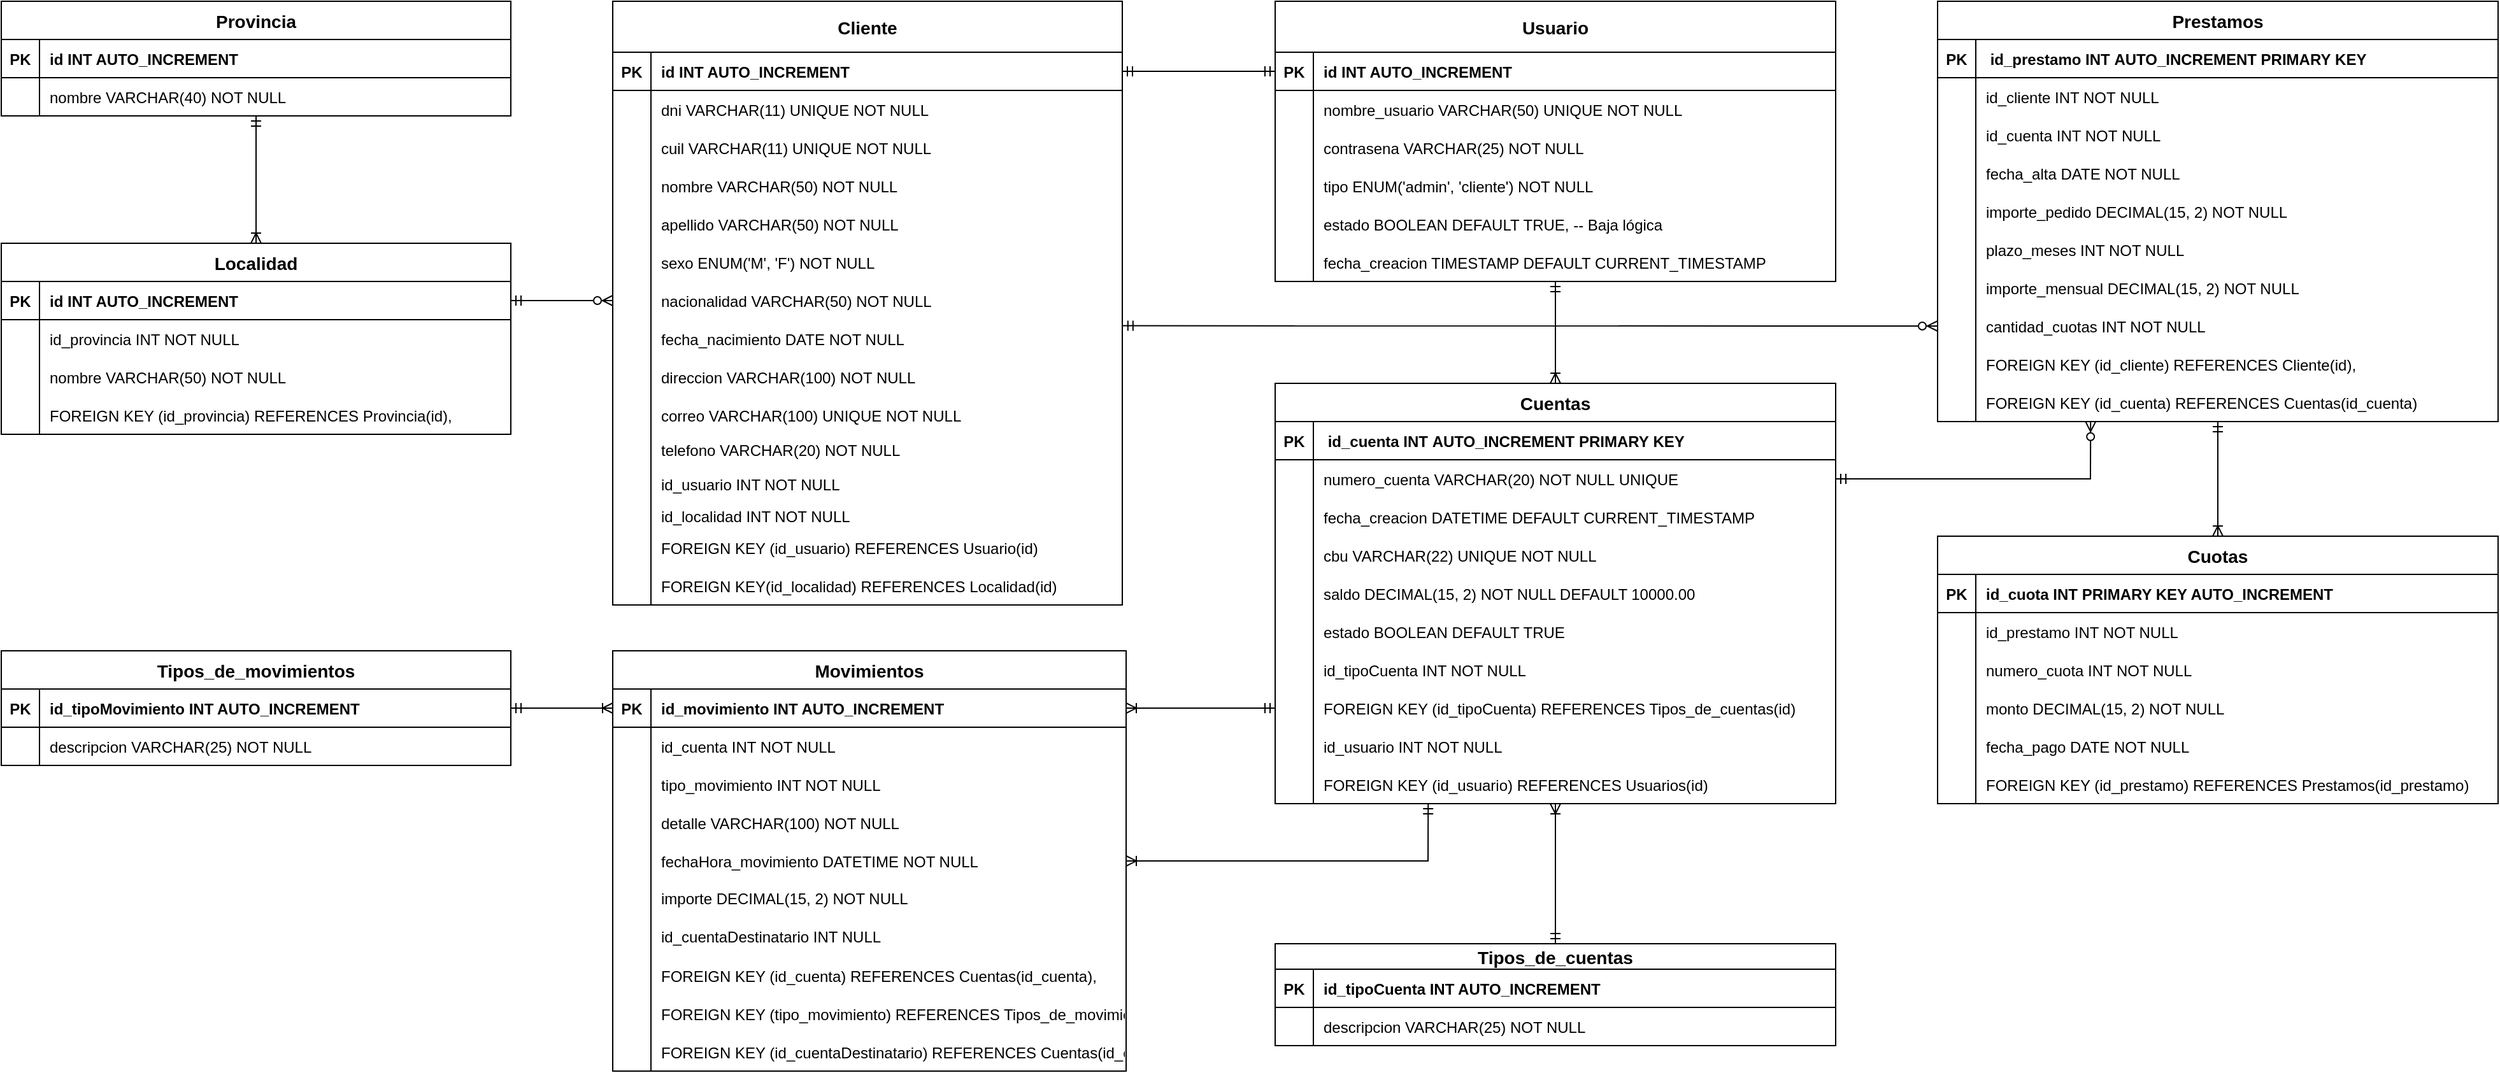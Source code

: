 <mxfile version="24.7.17">
  <diagram name="Página-1" id="9SBS26PUuepdbKGIWxoW">
    <mxGraphModel dx="4244" dy="1515" grid="1" gridSize="10" guides="1" tooltips="1" connect="1" arrows="1" fold="1" page="1" pageScale="1" pageWidth="827" pageHeight="1169" math="0" shadow="0">
      <root>
        <mxCell id="0" />
        <mxCell id="1" parent="0" />
        <mxCell id="ndMn5hKnKv3FtZIx1UVw-1" value="Usuario" style="shape=table;startSize=40;container=1;collapsible=1;childLayout=tableLayout;fixedRows=1;rowLines=0;fontStyle=1;align=center;resizeLast=1;fontSize=14;" parent="1" vertex="1">
          <mxGeometry x="-120" y="240" width="440" height="220" as="geometry" />
        </mxCell>
        <mxCell id="ndMn5hKnKv3FtZIx1UVw-2" value="" style="shape=tableRow;horizontal=0;startSize=0;swimlaneHead=0;swimlaneBody=0;fillColor=none;collapsible=0;dropTarget=0;points=[[0,0.5],[1,0.5]];portConstraint=eastwest;strokeColor=inherit;top=0;left=0;right=0;bottom=1;fontSize=12;" parent="ndMn5hKnKv3FtZIx1UVw-1" vertex="1">
          <mxGeometry y="40" width="440" height="30" as="geometry" />
        </mxCell>
        <mxCell id="ndMn5hKnKv3FtZIx1UVw-3" value="PK" style="shape=partialRectangle;overflow=hidden;connectable=0;fillColor=none;strokeColor=inherit;top=0;left=0;bottom=0;right=0;fontStyle=1;fontSize=12;" parent="ndMn5hKnKv3FtZIx1UVw-2" vertex="1">
          <mxGeometry width="30" height="30" as="geometry">
            <mxRectangle width="30" height="30" as="alternateBounds" />
          </mxGeometry>
        </mxCell>
        <mxCell id="ndMn5hKnKv3FtZIx1UVw-4" value="id INT AUTO_INCREMENT " style="shape=partialRectangle;overflow=hidden;connectable=0;fillColor=none;align=left;strokeColor=inherit;top=0;left=0;bottom=0;right=0;spacingLeft=6;fontStyle=1;fontSize=12;" parent="ndMn5hKnKv3FtZIx1UVw-2" vertex="1">
          <mxGeometry x="30" width="410" height="30" as="geometry">
            <mxRectangle width="410" height="30" as="alternateBounds" />
          </mxGeometry>
        </mxCell>
        <mxCell id="ndMn5hKnKv3FtZIx1UVw-5" value="" style="shape=tableRow;horizontal=0;startSize=0;swimlaneHead=0;swimlaneBody=0;fillColor=none;collapsible=0;dropTarget=0;points=[[0,0.5],[1,0.5]];portConstraint=eastwest;strokeColor=inherit;top=0;left=0;right=0;bottom=0;fontSize=12;" parent="ndMn5hKnKv3FtZIx1UVw-1" vertex="1">
          <mxGeometry y="70" width="440" height="30" as="geometry" />
        </mxCell>
        <mxCell id="ndMn5hKnKv3FtZIx1UVw-6" value="" style="shape=partialRectangle;overflow=hidden;connectable=0;fillColor=none;strokeColor=inherit;top=0;left=0;bottom=0;right=0;fontSize=12;" parent="ndMn5hKnKv3FtZIx1UVw-5" vertex="1">
          <mxGeometry width="30" height="30" as="geometry">
            <mxRectangle width="30" height="30" as="alternateBounds" />
          </mxGeometry>
        </mxCell>
        <mxCell id="ndMn5hKnKv3FtZIx1UVw-7" value="nombre_usuario VARCHAR(50) UNIQUE NOT NULL" style="shape=partialRectangle;overflow=hidden;connectable=0;fillColor=none;align=left;strokeColor=inherit;top=0;left=0;bottom=0;right=0;spacingLeft=6;fontSize=12;" parent="ndMn5hKnKv3FtZIx1UVw-5" vertex="1">
          <mxGeometry x="30" width="410" height="30" as="geometry">
            <mxRectangle width="410" height="30" as="alternateBounds" />
          </mxGeometry>
        </mxCell>
        <mxCell id="ndMn5hKnKv3FtZIx1UVw-8" value="" style="shape=tableRow;horizontal=0;startSize=0;swimlaneHead=0;swimlaneBody=0;fillColor=none;collapsible=0;dropTarget=0;points=[[0,0.5],[1,0.5]];portConstraint=eastwest;strokeColor=inherit;top=0;left=0;right=0;bottom=0;fontSize=12;" parent="ndMn5hKnKv3FtZIx1UVw-1" vertex="1">
          <mxGeometry y="100" width="440" height="30" as="geometry" />
        </mxCell>
        <mxCell id="ndMn5hKnKv3FtZIx1UVw-9" value="" style="shape=partialRectangle;overflow=hidden;connectable=0;fillColor=none;strokeColor=inherit;top=0;left=0;bottom=0;right=0;fontSize=12;" parent="ndMn5hKnKv3FtZIx1UVw-8" vertex="1">
          <mxGeometry width="30" height="30" as="geometry">
            <mxRectangle width="30" height="30" as="alternateBounds" />
          </mxGeometry>
        </mxCell>
        <mxCell id="ndMn5hKnKv3FtZIx1UVw-10" value="contrasena VARCHAR(25) NOT NULL" style="shape=partialRectangle;overflow=hidden;connectable=0;fillColor=none;align=left;strokeColor=inherit;top=0;left=0;bottom=0;right=0;spacingLeft=6;fontSize=12;" parent="ndMn5hKnKv3FtZIx1UVw-8" vertex="1">
          <mxGeometry x="30" width="410" height="30" as="geometry">
            <mxRectangle width="410" height="30" as="alternateBounds" />
          </mxGeometry>
        </mxCell>
        <mxCell id="ndMn5hKnKv3FtZIx1UVw-11" value="" style="shape=tableRow;horizontal=0;startSize=0;swimlaneHead=0;swimlaneBody=0;fillColor=none;collapsible=0;dropTarget=0;points=[[0,0.5],[1,0.5]];portConstraint=eastwest;strokeColor=inherit;top=0;left=0;right=0;bottom=0;fontSize=12;" parent="ndMn5hKnKv3FtZIx1UVw-1" vertex="1">
          <mxGeometry y="130" width="440" height="30" as="geometry" />
        </mxCell>
        <mxCell id="ndMn5hKnKv3FtZIx1UVw-12" value="" style="shape=partialRectangle;overflow=hidden;connectable=0;fillColor=none;strokeColor=inherit;top=0;left=0;bottom=0;right=0;fontSize=12;" parent="ndMn5hKnKv3FtZIx1UVw-11" vertex="1">
          <mxGeometry width="30" height="30" as="geometry">
            <mxRectangle width="30" height="30" as="alternateBounds" />
          </mxGeometry>
        </mxCell>
        <mxCell id="ndMn5hKnKv3FtZIx1UVw-13" value="tipo ENUM(&#39;admin&#39;, &#39;cliente&#39;) NOT NULL" style="shape=partialRectangle;overflow=hidden;connectable=0;fillColor=none;align=left;strokeColor=inherit;top=0;left=0;bottom=0;right=0;spacingLeft=6;fontSize=12;" parent="ndMn5hKnKv3FtZIx1UVw-11" vertex="1">
          <mxGeometry x="30" width="410" height="30" as="geometry">
            <mxRectangle width="410" height="30" as="alternateBounds" />
          </mxGeometry>
        </mxCell>
        <mxCell id="ndMn5hKnKv3FtZIx1UVw-14" value="" style="shape=tableRow;horizontal=0;startSize=0;swimlaneHead=0;swimlaneBody=0;fillColor=none;collapsible=0;dropTarget=0;points=[[0,0.5],[1,0.5]];portConstraint=eastwest;strokeColor=inherit;top=0;left=0;right=0;bottom=0;fontSize=12;" parent="ndMn5hKnKv3FtZIx1UVw-1" vertex="1">
          <mxGeometry y="160" width="440" height="30" as="geometry" />
        </mxCell>
        <mxCell id="ndMn5hKnKv3FtZIx1UVw-15" value="" style="shape=partialRectangle;overflow=hidden;connectable=0;fillColor=none;strokeColor=inherit;top=0;left=0;bottom=0;right=0;fontSize=12;" parent="ndMn5hKnKv3FtZIx1UVw-14" vertex="1">
          <mxGeometry width="30" height="30" as="geometry">
            <mxRectangle width="30" height="30" as="alternateBounds" />
          </mxGeometry>
        </mxCell>
        <mxCell id="ndMn5hKnKv3FtZIx1UVw-16" value="estado BOOLEAN DEFAULT TRUE, -- Baja lógica" style="shape=partialRectangle;overflow=hidden;connectable=0;fillColor=none;align=left;strokeColor=inherit;top=0;left=0;bottom=0;right=0;spacingLeft=6;fontSize=12;" parent="ndMn5hKnKv3FtZIx1UVw-14" vertex="1">
          <mxGeometry x="30" width="410" height="30" as="geometry">
            <mxRectangle width="410" height="30" as="alternateBounds" />
          </mxGeometry>
        </mxCell>
        <mxCell id="ndMn5hKnKv3FtZIx1UVw-17" value="" style="shape=tableRow;horizontal=0;startSize=0;swimlaneHead=0;swimlaneBody=0;fillColor=none;collapsible=0;dropTarget=0;points=[[0,0.5],[1,0.5]];portConstraint=eastwest;strokeColor=inherit;top=0;left=0;right=0;bottom=0;fontSize=12;" parent="ndMn5hKnKv3FtZIx1UVw-1" vertex="1">
          <mxGeometry y="190" width="440" height="30" as="geometry" />
        </mxCell>
        <mxCell id="ndMn5hKnKv3FtZIx1UVw-18" value="" style="shape=partialRectangle;overflow=hidden;connectable=0;fillColor=none;strokeColor=inherit;top=0;left=0;bottom=0;right=0;fontSize=12;" parent="ndMn5hKnKv3FtZIx1UVw-17" vertex="1">
          <mxGeometry width="30" height="30" as="geometry">
            <mxRectangle width="30" height="30" as="alternateBounds" />
          </mxGeometry>
        </mxCell>
        <mxCell id="ndMn5hKnKv3FtZIx1UVw-19" value="fecha_creacion TIMESTAMP DEFAULT CURRENT_TIMESTAMP" style="shape=partialRectangle;overflow=hidden;connectable=0;fillColor=none;align=left;strokeColor=inherit;top=0;left=0;bottom=0;right=0;spacingLeft=6;fontSize=12;" parent="ndMn5hKnKv3FtZIx1UVw-17" vertex="1">
          <mxGeometry x="30" width="410" height="30" as="geometry">
            <mxRectangle width="410" height="30" as="alternateBounds" />
          </mxGeometry>
        </mxCell>
        <mxCell id="ndMn5hKnKv3FtZIx1UVw-20" value="Cliente" style="shape=table;startSize=40;container=1;collapsible=1;childLayout=tableLayout;fixedRows=1;rowLines=0;fontStyle=1;align=center;resizeLast=1;fontSize=14;" parent="1" vertex="1">
          <mxGeometry x="-640" y="240" width="400" height="474" as="geometry" />
        </mxCell>
        <mxCell id="ndMn5hKnKv3FtZIx1UVw-21" value="" style="shape=tableRow;horizontal=0;startSize=0;swimlaneHead=0;swimlaneBody=0;fillColor=none;collapsible=0;dropTarget=0;points=[[0,0.5],[1,0.5]];portConstraint=eastwest;strokeColor=inherit;top=0;left=0;right=0;bottom=1;fontSize=12;" parent="ndMn5hKnKv3FtZIx1UVw-20" vertex="1">
          <mxGeometry y="40" width="400" height="30" as="geometry" />
        </mxCell>
        <mxCell id="ndMn5hKnKv3FtZIx1UVw-22" value="PK" style="shape=partialRectangle;overflow=hidden;connectable=0;fillColor=none;strokeColor=inherit;top=0;left=0;bottom=0;right=0;fontStyle=1;fontSize=12;" parent="ndMn5hKnKv3FtZIx1UVw-21" vertex="1">
          <mxGeometry width="30" height="30" as="geometry">
            <mxRectangle width="30" height="30" as="alternateBounds" />
          </mxGeometry>
        </mxCell>
        <mxCell id="ndMn5hKnKv3FtZIx1UVw-23" value="id INT AUTO_INCREMENT " style="shape=partialRectangle;overflow=hidden;connectable=0;fillColor=none;align=left;strokeColor=inherit;top=0;left=0;bottom=0;right=0;spacingLeft=6;fontStyle=1;fontSize=12;" parent="ndMn5hKnKv3FtZIx1UVw-21" vertex="1">
          <mxGeometry x="30" width="370" height="30" as="geometry">
            <mxRectangle width="370" height="30" as="alternateBounds" />
          </mxGeometry>
        </mxCell>
        <mxCell id="ndMn5hKnKv3FtZIx1UVw-24" value="" style="shape=tableRow;horizontal=0;startSize=0;swimlaneHead=0;swimlaneBody=0;fillColor=none;collapsible=0;dropTarget=0;points=[[0,0.5],[1,0.5]];portConstraint=eastwest;strokeColor=inherit;top=0;left=0;right=0;bottom=0;fontSize=12;" parent="ndMn5hKnKv3FtZIx1UVw-20" vertex="1">
          <mxGeometry y="70" width="400" height="30" as="geometry" />
        </mxCell>
        <mxCell id="ndMn5hKnKv3FtZIx1UVw-25" value="" style="shape=partialRectangle;overflow=hidden;connectable=0;fillColor=none;strokeColor=inherit;top=0;left=0;bottom=0;right=0;fontSize=12;" parent="ndMn5hKnKv3FtZIx1UVw-24" vertex="1">
          <mxGeometry width="30" height="30" as="geometry">
            <mxRectangle width="30" height="30" as="alternateBounds" />
          </mxGeometry>
        </mxCell>
        <mxCell id="ndMn5hKnKv3FtZIx1UVw-26" value="dni VARCHAR(11) UNIQUE NOT NULL" style="shape=partialRectangle;overflow=hidden;connectable=0;fillColor=none;align=left;strokeColor=inherit;top=0;left=0;bottom=0;right=0;spacingLeft=6;fontSize=12;" parent="ndMn5hKnKv3FtZIx1UVw-24" vertex="1">
          <mxGeometry x="30" width="370" height="30" as="geometry">
            <mxRectangle width="370" height="30" as="alternateBounds" />
          </mxGeometry>
        </mxCell>
        <mxCell id="ndMn5hKnKv3FtZIx1UVw-27" value="" style="shape=tableRow;horizontal=0;startSize=0;swimlaneHead=0;swimlaneBody=0;fillColor=none;collapsible=0;dropTarget=0;points=[[0,0.5],[1,0.5]];portConstraint=eastwest;strokeColor=inherit;top=0;left=0;right=0;bottom=0;fontSize=12;" parent="ndMn5hKnKv3FtZIx1UVw-20" vertex="1">
          <mxGeometry y="100" width="400" height="30" as="geometry" />
        </mxCell>
        <mxCell id="ndMn5hKnKv3FtZIx1UVw-28" value="" style="shape=partialRectangle;overflow=hidden;connectable=0;fillColor=none;strokeColor=inherit;top=0;left=0;bottom=0;right=0;fontSize=12;" parent="ndMn5hKnKv3FtZIx1UVw-27" vertex="1">
          <mxGeometry width="30" height="30" as="geometry">
            <mxRectangle width="30" height="30" as="alternateBounds" />
          </mxGeometry>
        </mxCell>
        <mxCell id="ndMn5hKnKv3FtZIx1UVw-29" value="cuil VARCHAR(11) UNIQUE NOT NULL" style="shape=partialRectangle;overflow=hidden;connectable=0;fillColor=none;align=left;strokeColor=inherit;top=0;left=0;bottom=0;right=0;spacingLeft=6;fontSize=12;" parent="ndMn5hKnKv3FtZIx1UVw-27" vertex="1">
          <mxGeometry x="30" width="370" height="30" as="geometry">
            <mxRectangle width="370" height="30" as="alternateBounds" />
          </mxGeometry>
        </mxCell>
        <mxCell id="ndMn5hKnKv3FtZIx1UVw-30" value="" style="shape=tableRow;horizontal=0;startSize=0;swimlaneHead=0;swimlaneBody=0;fillColor=none;collapsible=0;dropTarget=0;points=[[0,0.5],[1,0.5]];portConstraint=eastwest;strokeColor=inherit;top=0;left=0;right=0;bottom=0;fontSize=12;" parent="ndMn5hKnKv3FtZIx1UVw-20" vertex="1">
          <mxGeometry y="130" width="400" height="30" as="geometry" />
        </mxCell>
        <mxCell id="ndMn5hKnKv3FtZIx1UVw-31" value="" style="shape=partialRectangle;overflow=hidden;connectable=0;fillColor=none;strokeColor=inherit;top=0;left=0;bottom=0;right=0;fontSize=12;" parent="ndMn5hKnKv3FtZIx1UVw-30" vertex="1">
          <mxGeometry width="30" height="30" as="geometry">
            <mxRectangle width="30" height="30" as="alternateBounds" />
          </mxGeometry>
        </mxCell>
        <mxCell id="ndMn5hKnKv3FtZIx1UVw-32" value="nombre VARCHAR(50) NOT NULL" style="shape=partialRectangle;overflow=hidden;connectable=0;fillColor=none;align=left;strokeColor=inherit;top=0;left=0;bottom=0;right=0;spacingLeft=6;fontSize=12;" parent="ndMn5hKnKv3FtZIx1UVw-30" vertex="1">
          <mxGeometry x="30" width="370" height="30" as="geometry">
            <mxRectangle width="370" height="30" as="alternateBounds" />
          </mxGeometry>
        </mxCell>
        <mxCell id="ndMn5hKnKv3FtZIx1UVw-33" value="" style="shape=tableRow;horizontal=0;startSize=0;swimlaneHead=0;swimlaneBody=0;fillColor=none;collapsible=0;dropTarget=0;points=[[0,0.5],[1,0.5]];portConstraint=eastwest;strokeColor=inherit;top=0;left=0;right=0;bottom=0;fontSize=12;" parent="ndMn5hKnKv3FtZIx1UVw-20" vertex="1">
          <mxGeometry y="160" width="400" height="30" as="geometry" />
        </mxCell>
        <mxCell id="ndMn5hKnKv3FtZIx1UVw-34" value="" style="shape=partialRectangle;overflow=hidden;connectable=0;fillColor=none;strokeColor=inherit;top=0;left=0;bottom=0;right=0;fontSize=12;" parent="ndMn5hKnKv3FtZIx1UVw-33" vertex="1">
          <mxGeometry width="30" height="30" as="geometry">
            <mxRectangle width="30" height="30" as="alternateBounds" />
          </mxGeometry>
        </mxCell>
        <mxCell id="ndMn5hKnKv3FtZIx1UVw-35" value="apellido VARCHAR(50) NOT NULL" style="shape=partialRectangle;overflow=hidden;connectable=0;fillColor=none;align=left;strokeColor=inherit;top=0;left=0;bottom=0;right=0;spacingLeft=6;fontSize=12;" parent="ndMn5hKnKv3FtZIx1UVw-33" vertex="1">
          <mxGeometry x="30" width="370" height="30" as="geometry">
            <mxRectangle width="370" height="30" as="alternateBounds" />
          </mxGeometry>
        </mxCell>
        <mxCell id="ndMn5hKnKv3FtZIx1UVw-36" value="" style="shape=tableRow;horizontal=0;startSize=0;swimlaneHead=0;swimlaneBody=0;fillColor=none;collapsible=0;dropTarget=0;points=[[0,0.5],[1,0.5]];portConstraint=eastwest;strokeColor=inherit;top=0;left=0;right=0;bottom=0;fontSize=12;" parent="ndMn5hKnKv3FtZIx1UVw-20" vertex="1">
          <mxGeometry y="190" width="400" height="30" as="geometry" />
        </mxCell>
        <mxCell id="ndMn5hKnKv3FtZIx1UVw-37" value="" style="shape=partialRectangle;overflow=hidden;connectable=0;fillColor=none;strokeColor=inherit;top=0;left=0;bottom=0;right=0;fontSize=12;" parent="ndMn5hKnKv3FtZIx1UVw-36" vertex="1">
          <mxGeometry width="30" height="30" as="geometry">
            <mxRectangle width="30" height="30" as="alternateBounds" />
          </mxGeometry>
        </mxCell>
        <mxCell id="ndMn5hKnKv3FtZIx1UVw-38" value="sexo ENUM(&#39;M&#39;, &#39;F&#39;) NOT NULL" style="shape=partialRectangle;overflow=hidden;connectable=0;fillColor=none;align=left;strokeColor=inherit;top=0;left=0;bottom=0;right=0;spacingLeft=6;fontSize=12;" parent="ndMn5hKnKv3FtZIx1UVw-36" vertex="1">
          <mxGeometry x="30" width="370" height="30" as="geometry">
            <mxRectangle width="370" height="30" as="alternateBounds" />
          </mxGeometry>
        </mxCell>
        <mxCell id="ndMn5hKnKv3FtZIx1UVw-39" value="" style="shape=tableRow;horizontal=0;startSize=0;swimlaneHead=0;swimlaneBody=0;fillColor=none;collapsible=0;dropTarget=0;points=[[0,0.5],[1,0.5]];portConstraint=eastwest;strokeColor=inherit;top=0;left=0;right=0;bottom=0;fontSize=12;" parent="ndMn5hKnKv3FtZIx1UVw-20" vertex="1">
          <mxGeometry y="220" width="400" height="30" as="geometry" />
        </mxCell>
        <mxCell id="ndMn5hKnKv3FtZIx1UVw-40" value="" style="shape=partialRectangle;overflow=hidden;connectable=0;fillColor=none;strokeColor=inherit;top=0;left=0;bottom=0;right=0;fontSize=12;" parent="ndMn5hKnKv3FtZIx1UVw-39" vertex="1">
          <mxGeometry width="30" height="30" as="geometry">
            <mxRectangle width="30" height="30" as="alternateBounds" />
          </mxGeometry>
        </mxCell>
        <mxCell id="ndMn5hKnKv3FtZIx1UVw-41" value="nacionalidad VARCHAR(50) NOT NULL" style="shape=partialRectangle;overflow=hidden;connectable=0;fillColor=none;align=left;strokeColor=inherit;top=0;left=0;bottom=0;right=0;spacingLeft=6;fontSize=12;" parent="ndMn5hKnKv3FtZIx1UVw-39" vertex="1">
          <mxGeometry x="30" width="370" height="30" as="geometry">
            <mxRectangle width="370" height="30" as="alternateBounds" />
          </mxGeometry>
        </mxCell>
        <mxCell id="ndMn5hKnKv3FtZIx1UVw-42" value="" style="shape=tableRow;horizontal=0;startSize=0;swimlaneHead=0;swimlaneBody=0;fillColor=none;collapsible=0;dropTarget=0;points=[[0,0.5],[1,0.5]];portConstraint=eastwest;strokeColor=inherit;top=0;left=0;right=0;bottom=0;fontSize=12;" parent="ndMn5hKnKv3FtZIx1UVw-20" vertex="1">
          <mxGeometry y="250" width="400" height="30" as="geometry" />
        </mxCell>
        <mxCell id="ndMn5hKnKv3FtZIx1UVw-43" value="" style="shape=partialRectangle;overflow=hidden;connectable=0;fillColor=none;strokeColor=inherit;top=0;left=0;bottom=0;right=0;fontSize=12;" parent="ndMn5hKnKv3FtZIx1UVw-42" vertex="1">
          <mxGeometry width="30" height="30" as="geometry">
            <mxRectangle width="30" height="30" as="alternateBounds" />
          </mxGeometry>
        </mxCell>
        <mxCell id="ndMn5hKnKv3FtZIx1UVw-44" value="fecha_nacimiento DATE NOT NULL" style="shape=partialRectangle;overflow=hidden;connectable=0;fillColor=none;align=left;strokeColor=inherit;top=0;left=0;bottom=0;right=0;spacingLeft=6;fontSize=12;" parent="ndMn5hKnKv3FtZIx1UVw-42" vertex="1">
          <mxGeometry x="30" width="370" height="30" as="geometry">
            <mxRectangle width="370" height="30" as="alternateBounds" />
          </mxGeometry>
        </mxCell>
        <mxCell id="ndMn5hKnKv3FtZIx1UVw-45" value="" style="shape=tableRow;horizontal=0;startSize=0;swimlaneHead=0;swimlaneBody=0;fillColor=none;collapsible=0;dropTarget=0;points=[[0,0.5],[1,0.5]];portConstraint=eastwest;strokeColor=inherit;top=0;left=0;right=0;bottom=0;fontSize=12;" parent="ndMn5hKnKv3FtZIx1UVw-20" vertex="1">
          <mxGeometry y="280" width="400" height="30" as="geometry" />
        </mxCell>
        <mxCell id="ndMn5hKnKv3FtZIx1UVw-46" value="" style="shape=partialRectangle;overflow=hidden;connectable=0;fillColor=none;strokeColor=inherit;top=0;left=0;bottom=0;right=0;fontSize=12;" parent="ndMn5hKnKv3FtZIx1UVw-45" vertex="1">
          <mxGeometry width="30" height="30" as="geometry">
            <mxRectangle width="30" height="30" as="alternateBounds" />
          </mxGeometry>
        </mxCell>
        <mxCell id="ndMn5hKnKv3FtZIx1UVw-47" value="direccion VARCHAR(100) NOT NULL" style="shape=partialRectangle;overflow=hidden;connectable=0;fillColor=none;align=left;strokeColor=inherit;top=0;left=0;bottom=0;right=0;spacingLeft=6;fontSize=12;" parent="ndMn5hKnKv3FtZIx1UVw-45" vertex="1">
          <mxGeometry x="30" width="370" height="30" as="geometry">
            <mxRectangle width="370" height="30" as="alternateBounds" />
          </mxGeometry>
        </mxCell>
        <mxCell id="ndMn5hKnKv3FtZIx1UVw-54" value="" style="shape=tableRow;horizontal=0;startSize=0;swimlaneHead=0;swimlaneBody=0;fillColor=none;collapsible=0;dropTarget=0;points=[[0,0.5],[1,0.5]];portConstraint=eastwest;strokeColor=inherit;top=0;left=0;right=0;bottom=0;fontSize=12;" parent="ndMn5hKnKv3FtZIx1UVw-20" vertex="1">
          <mxGeometry y="310" width="400" height="30" as="geometry" />
        </mxCell>
        <mxCell id="ndMn5hKnKv3FtZIx1UVw-55" value="" style="shape=partialRectangle;overflow=hidden;connectable=0;fillColor=none;strokeColor=inherit;top=0;left=0;bottom=0;right=0;fontSize=12;" parent="ndMn5hKnKv3FtZIx1UVw-54" vertex="1">
          <mxGeometry width="30" height="30" as="geometry">
            <mxRectangle width="30" height="30" as="alternateBounds" />
          </mxGeometry>
        </mxCell>
        <mxCell id="ndMn5hKnKv3FtZIx1UVw-56" value="correo VARCHAR(100) UNIQUE NOT NULL" style="shape=partialRectangle;overflow=hidden;connectable=0;fillColor=none;align=left;strokeColor=inherit;top=0;left=0;bottom=0;right=0;spacingLeft=6;fontSize=12;" parent="ndMn5hKnKv3FtZIx1UVw-54" vertex="1">
          <mxGeometry x="30" width="370" height="30" as="geometry">
            <mxRectangle width="370" height="30" as="alternateBounds" />
          </mxGeometry>
        </mxCell>
        <mxCell id="ndMn5hKnKv3FtZIx1UVw-57" value="" style="shape=tableRow;horizontal=0;startSize=0;swimlaneHead=0;swimlaneBody=0;fillColor=none;collapsible=0;dropTarget=0;points=[[0,0.5],[1,0.5]];portConstraint=eastwest;strokeColor=inherit;top=0;left=0;right=0;bottom=0;fontSize=12;" parent="ndMn5hKnKv3FtZIx1UVw-20" vertex="1">
          <mxGeometry y="340" width="400" height="24" as="geometry" />
        </mxCell>
        <mxCell id="ndMn5hKnKv3FtZIx1UVw-58" value="" style="shape=partialRectangle;overflow=hidden;connectable=0;fillColor=none;strokeColor=inherit;top=0;left=0;bottom=0;right=0;fontSize=12;" parent="ndMn5hKnKv3FtZIx1UVw-57" vertex="1">
          <mxGeometry width="30" height="24" as="geometry">
            <mxRectangle width="30" height="24" as="alternateBounds" />
          </mxGeometry>
        </mxCell>
        <mxCell id="ndMn5hKnKv3FtZIx1UVw-59" value="telefono VARCHAR(20) NOT NULL" style="shape=partialRectangle;overflow=hidden;connectable=0;fillColor=none;align=left;strokeColor=inherit;top=0;left=0;bottom=0;right=0;spacingLeft=6;fontSize=12;" parent="ndMn5hKnKv3FtZIx1UVw-57" vertex="1">
          <mxGeometry x="30" width="370" height="24" as="geometry">
            <mxRectangle width="370" height="24" as="alternateBounds" />
          </mxGeometry>
        </mxCell>
        <mxCell id="ndMn5hKnKv3FtZIx1UVw-60" value="" style="shape=tableRow;horizontal=0;startSize=0;swimlaneHead=0;swimlaneBody=0;fillColor=none;collapsible=0;dropTarget=0;points=[[0,0.5],[1,0.5]];portConstraint=eastwest;strokeColor=inherit;top=0;left=0;right=0;bottom=0;fontSize=12;" parent="ndMn5hKnKv3FtZIx1UVw-20" vertex="1">
          <mxGeometry y="364" width="400" height="30" as="geometry" />
        </mxCell>
        <mxCell id="ndMn5hKnKv3FtZIx1UVw-61" value="" style="shape=partialRectangle;overflow=hidden;connectable=0;fillColor=none;strokeColor=inherit;top=0;left=0;bottom=0;right=0;fontSize=12;" parent="ndMn5hKnKv3FtZIx1UVw-60" vertex="1">
          <mxGeometry width="30" height="30" as="geometry">
            <mxRectangle width="30" height="30" as="alternateBounds" />
          </mxGeometry>
        </mxCell>
        <mxCell id="ndMn5hKnKv3FtZIx1UVw-62" value="id_usuario INT NOT NULL" style="shape=partialRectangle;overflow=hidden;connectable=0;fillColor=none;align=left;strokeColor=inherit;top=0;left=0;bottom=0;right=0;spacingLeft=6;fontSize=12;" parent="ndMn5hKnKv3FtZIx1UVw-60" vertex="1">
          <mxGeometry x="30" width="370" height="30" as="geometry">
            <mxRectangle width="370" height="30" as="alternateBounds" />
          </mxGeometry>
        </mxCell>
        <mxCell id="ndMn5hKnKv3FtZIx1UVw-51" value="" style="shape=tableRow;horizontal=0;startSize=0;swimlaneHead=0;swimlaneBody=0;fillColor=none;collapsible=0;dropTarget=0;points=[[0,0.5],[1,0.5]];portConstraint=eastwest;strokeColor=inherit;top=0;left=0;right=0;bottom=0;fontSize=12;" parent="ndMn5hKnKv3FtZIx1UVw-20" vertex="1">
          <mxGeometry y="394" width="400" height="20" as="geometry" />
        </mxCell>
        <mxCell id="ndMn5hKnKv3FtZIx1UVw-52" value="" style="shape=partialRectangle;overflow=hidden;connectable=0;fillColor=none;strokeColor=inherit;top=0;left=0;bottom=0;right=0;fontSize=12;" parent="ndMn5hKnKv3FtZIx1UVw-51" vertex="1">
          <mxGeometry width="30" height="20" as="geometry">
            <mxRectangle width="30" height="20" as="alternateBounds" />
          </mxGeometry>
        </mxCell>
        <mxCell id="ndMn5hKnKv3FtZIx1UVw-53" value="id_localidad INT NOT NULL" style="shape=partialRectangle;overflow=hidden;connectable=0;fillColor=none;align=left;strokeColor=inherit;top=0;left=0;bottom=0;right=0;spacingLeft=6;fontSize=12;" parent="ndMn5hKnKv3FtZIx1UVw-51" vertex="1">
          <mxGeometry x="30" width="370" height="20" as="geometry">
            <mxRectangle width="370" height="20" as="alternateBounds" />
          </mxGeometry>
        </mxCell>
        <mxCell id="ndMn5hKnKv3FtZIx1UVw-63" value="" style="shape=tableRow;horizontal=0;startSize=0;swimlaneHead=0;swimlaneBody=0;fillColor=none;collapsible=0;dropTarget=0;points=[[0,0.5],[1,0.5]];portConstraint=eastwest;strokeColor=inherit;top=0;left=0;right=0;bottom=0;fontSize=12;" parent="ndMn5hKnKv3FtZIx1UVw-20" vertex="1">
          <mxGeometry y="414" width="400" height="30" as="geometry" />
        </mxCell>
        <mxCell id="ndMn5hKnKv3FtZIx1UVw-64" value="" style="shape=partialRectangle;overflow=hidden;connectable=0;fillColor=none;strokeColor=inherit;top=0;left=0;bottom=0;right=0;fontSize=12;" parent="ndMn5hKnKv3FtZIx1UVw-63" vertex="1">
          <mxGeometry width="30" height="30" as="geometry">
            <mxRectangle width="30" height="30" as="alternateBounds" />
          </mxGeometry>
        </mxCell>
        <mxCell id="ndMn5hKnKv3FtZIx1UVw-65" value="FOREIGN KEY (id_usuario) REFERENCES Usuario(id)" style="shape=partialRectangle;overflow=hidden;connectable=0;fillColor=none;align=left;strokeColor=inherit;top=0;left=0;bottom=0;right=0;spacingLeft=6;fontSize=12;" parent="ndMn5hKnKv3FtZIx1UVw-63" vertex="1">
          <mxGeometry x="30" width="370" height="30" as="geometry">
            <mxRectangle width="370" height="30" as="alternateBounds" />
          </mxGeometry>
        </mxCell>
        <mxCell id="ndMn5hKnKv3FtZIx1UVw-48" value="" style="shape=tableRow;horizontal=0;startSize=0;swimlaneHead=0;swimlaneBody=0;fillColor=none;collapsible=0;dropTarget=0;points=[[0,0.5],[1,0.5]];portConstraint=eastwest;strokeColor=inherit;top=0;left=0;right=0;bottom=0;fontSize=12;" parent="ndMn5hKnKv3FtZIx1UVw-20" vertex="1">
          <mxGeometry y="444" width="400" height="30" as="geometry" />
        </mxCell>
        <mxCell id="ndMn5hKnKv3FtZIx1UVw-49" value="" style="shape=partialRectangle;overflow=hidden;connectable=0;fillColor=none;strokeColor=inherit;top=0;left=0;bottom=0;right=0;fontSize=12;" parent="ndMn5hKnKv3FtZIx1UVw-48" vertex="1">
          <mxGeometry width="30" height="30" as="geometry">
            <mxRectangle width="30" height="30" as="alternateBounds" />
          </mxGeometry>
        </mxCell>
        <mxCell id="ndMn5hKnKv3FtZIx1UVw-50" value="FOREIGN KEY(id_localidad) REFERENCES Localidad(id)" style="shape=partialRectangle;overflow=hidden;connectable=0;fillColor=none;align=left;strokeColor=inherit;top=0;left=0;bottom=0;right=0;spacingLeft=6;fontSize=12;" parent="ndMn5hKnKv3FtZIx1UVw-48" vertex="1">
          <mxGeometry x="30" width="370" height="30" as="geometry">
            <mxRectangle width="370" height="30" as="alternateBounds" />
          </mxGeometry>
        </mxCell>
        <mxCell id="ndMn5hKnKv3FtZIx1UVw-67" value="" style="edgeStyle=entityRelationEdgeStyle;fontSize=12;html=1;endArrow=ERmandOne;startArrow=ERmandOne;rounded=0;exitX=0;exitY=0.5;exitDx=0;exitDy=0;strokeColor=none;" parent="1" source="ndMn5hKnKv3FtZIx1UVw-60" edge="1">
          <mxGeometry width="100" height="100" relative="1" as="geometry">
            <mxPoint x="-510" y="570" as="sourcePoint" />
            <mxPoint x="-490" y="290" as="targetPoint" />
            <Array as="points">
              <mxPoint x="-560" y="440" />
              <mxPoint x="-470" y="800" />
              <mxPoint x="-500" y="760" />
              <mxPoint x="-530" y="420" />
            </Array>
          </mxGeometry>
        </mxCell>
        <mxCell id="ndMn5hKnKv3FtZIx1UVw-68" value="" style="fontSize=10;html=1;endArrow=ERmandOne;startArrow=ERmandOne;rounded=0;movable=1;editable=1;resizable=1;rotatable=1;deletable=1;locked=0;connectable=1;metaEdit=1;strokeColor=default;entryX=1;entryY=0.5;entryDx=0;entryDy=0;exitX=0;exitY=0.5;exitDx=0;exitDy=0;" parent="1" source="ndMn5hKnKv3FtZIx1UVw-2" target="ndMn5hKnKv3FtZIx1UVw-21" edge="1">
          <mxGeometry width="100" height="100" relative="1" as="geometry">
            <mxPoint x="-133" y="280" as="sourcePoint" />
            <mxPoint x="-363" y="450" as="targetPoint" />
            <Array as="points" />
          </mxGeometry>
        </mxCell>
        <mxCell id="L1iufJ8MZfSl2Ixz4ygW-2" value="Movimientos" style="shape=table;startSize=30;container=1;collapsible=1;childLayout=tableLayout;fixedRows=1;rowLines=0;fontStyle=1;align=center;resizeLast=1;fontSize=14;" parent="1" vertex="1">
          <mxGeometry x="-640" y="750" width="403" height="330" as="geometry" />
        </mxCell>
        <mxCell id="L1iufJ8MZfSl2Ixz4ygW-3" value="" style="shape=tableRow;horizontal=0;startSize=0;swimlaneHead=0;swimlaneBody=0;fillColor=none;collapsible=0;dropTarget=0;points=[[0,0.5],[1,0.5]];portConstraint=eastwest;strokeColor=inherit;top=0;left=0;right=0;bottom=1;fontSize=12;" parent="L1iufJ8MZfSl2Ixz4ygW-2" vertex="1">
          <mxGeometry y="30" width="403" height="30" as="geometry" />
        </mxCell>
        <mxCell id="L1iufJ8MZfSl2Ixz4ygW-4" value="PK" style="shape=partialRectangle;overflow=hidden;connectable=0;fillColor=none;strokeColor=inherit;top=0;left=0;bottom=0;right=0;fontStyle=1;fontSize=12;" parent="L1iufJ8MZfSl2Ixz4ygW-3" vertex="1">
          <mxGeometry width="30" height="30" as="geometry">
            <mxRectangle width="30" height="30" as="alternateBounds" />
          </mxGeometry>
        </mxCell>
        <mxCell id="L1iufJ8MZfSl2Ixz4ygW-5" value="id_movimiento INT AUTO_INCREMENT " style="shape=partialRectangle;overflow=hidden;connectable=0;fillColor=none;align=left;strokeColor=inherit;top=0;left=0;bottom=0;right=0;spacingLeft=6;fontStyle=1;fontSize=12;" parent="L1iufJ8MZfSl2Ixz4ygW-3" vertex="1">
          <mxGeometry x="30" width="373" height="30" as="geometry">
            <mxRectangle width="373" height="30" as="alternateBounds" />
          </mxGeometry>
        </mxCell>
        <mxCell id="L1iufJ8MZfSl2Ixz4ygW-6" value="" style="shape=tableRow;horizontal=0;startSize=0;swimlaneHead=0;swimlaneBody=0;fillColor=none;collapsible=0;dropTarget=0;points=[[0,0.5],[1,0.5]];portConstraint=eastwest;strokeColor=inherit;top=0;left=0;right=0;bottom=0;fontSize=12;" parent="L1iufJ8MZfSl2Ixz4ygW-2" vertex="1">
          <mxGeometry y="60" width="403" height="30" as="geometry" />
        </mxCell>
        <mxCell id="L1iufJ8MZfSl2Ixz4ygW-7" value="" style="shape=partialRectangle;overflow=hidden;connectable=0;fillColor=none;strokeColor=inherit;top=0;left=0;bottom=0;right=0;fontSize=12;" parent="L1iufJ8MZfSl2Ixz4ygW-6" vertex="1">
          <mxGeometry width="30" height="30" as="geometry">
            <mxRectangle width="30" height="30" as="alternateBounds" />
          </mxGeometry>
        </mxCell>
        <mxCell id="L1iufJ8MZfSl2Ixz4ygW-8" value="id_cuenta INT NOT NULL" style="shape=partialRectangle;overflow=hidden;connectable=0;fillColor=none;align=left;strokeColor=inherit;top=0;left=0;bottom=0;right=0;spacingLeft=6;fontSize=12;" parent="L1iufJ8MZfSl2Ixz4ygW-6" vertex="1">
          <mxGeometry x="30" width="373" height="30" as="geometry">
            <mxRectangle width="373" height="30" as="alternateBounds" />
          </mxGeometry>
        </mxCell>
        <mxCell id="L1iufJ8MZfSl2Ixz4ygW-98" value="" style="shape=tableRow;horizontal=0;startSize=0;swimlaneHead=0;swimlaneBody=0;fillColor=none;collapsible=0;dropTarget=0;points=[[0,0.5],[1,0.5]];portConstraint=eastwest;strokeColor=inherit;top=0;left=0;right=0;bottom=0;fontSize=12;" parent="L1iufJ8MZfSl2Ixz4ygW-2" vertex="1">
          <mxGeometry y="90" width="403" height="30" as="geometry" />
        </mxCell>
        <mxCell id="L1iufJ8MZfSl2Ixz4ygW-99" value="" style="shape=partialRectangle;overflow=hidden;connectable=0;fillColor=none;strokeColor=inherit;top=0;left=0;bottom=0;right=0;fontSize=12;" parent="L1iufJ8MZfSl2Ixz4ygW-98" vertex="1">
          <mxGeometry width="30" height="30" as="geometry">
            <mxRectangle width="30" height="30" as="alternateBounds" />
          </mxGeometry>
        </mxCell>
        <mxCell id="L1iufJ8MZfSl2Ixz4ygW-100" value="tipo_movimiento INT NOT NULL" style="shape=partialRectangle;overflow=hidden;connectable=0;fillColor=none;align=left;strokeColor=inherit;top=0;left=0;bottom=0;right=0;spacingLeft=6;fontSize=12;" parent="L1iufJ8MZfSl2Ixz4ygW-98" vertex="1">
          <mxGeometry x="30" width="373" height="30" as="geometry">
            <mxRectangle width="373" height="30" as="alternateBounds" />
          </mxGeometry>
        </mxCell>
        <mxCell id="L1iufJ8MZfSl2Ixz4ygW-9" value="" style="shape=tableRow;horizontal=0;startSize=0;swimlaneHead=0;swimlaneBody=0;fillColor=none;collapsible=0;dropTarget=0;points=[[0,0.5],[1,0.5]];portConstraint=eastwest;strokeColor=inherit;top=0;left=0;right=0;bottom=0;fontSize=12;" parent="L1iufJ8MZfSl2Ixz4ygW-2" vertex="1">
          <mxGeometry y="120" width="403" height="30" as="geometry" />
        </mxCell>
        <mxCell id="L1iufJ8MZfSl2Ixz4ygW-10" value="" style="shape=partialRectangle;overflow=hidden;connectable=0;fillColor=none;strokeColor=inherit;top=0;left=0;bottom=0;right=0;fontSize=12;" parent="L1iufJ8MZfSl2Ixz4ygW-9" vertex="1">
          <mxGeometry width="30" height="30" as="geometry">
            <mxRectangle width="30" height="30" as="alternateBounds" />
          </mxGeometry>
        </mxCell>
        <mxCell id="L1iufJ8MZfSl2Ixz4ygW-11" value="detalle VARCHAR(100) NOT NULL" style="shape=partialRectangle;overflow=hidden;connectable=0;fillColor=none;align=left;strokeColor=inherit;top=0;left=0;bottom=0;right=0;spacingLeft=6;fontSize=12;" parent="L1iufJ8MZfSl2Ixz4ygW-9" vertex="1">
          <mxGeometry x="30" width="373" height="30" as="geometry">
            <mxRectangle width="373" height="30" as="alternateBounds" />
          </mxGeometry>
        </mxCell>
        <mxCell id="L1iufJ8MZfSl2Ixz4ygW-12" value="" style="shape=tableRow;horizontal=0;startSize=0;swimlaneHead=0;swimlaneBody=0;fillColor=none;collapsible=0;dropTarget=0;points=[[0,0.5],[1,0.5]];portConstraint=eastwest;strokeColor=inherit;top=0;left=0;right=0;bottom=0;fontSize=12;" parent="L1iufJ8MZfSl2Ixz4ygW-2" vertex="1">
          <mxGeometry y="150" width="403" height="30" as="geometry" />
        </mxCell>
        <mxCell id="L1iufJ8MZfSl2Ixz4ygW-13" value="" style="shape=partialRectangle;overflow=hidden;connectable=0;fillColor=none;strokeColor=inherit;top=0;left=0;bottom=0;right=0;fontSize=12;" parent="L1iufJ8MZfSl2Ixz4ygW-12" vertex="1">
          <mxGeometry width="30" height="30" as="geometry">
            <mxRectangle width="30" height="30" as="alternateBounds" />
          </mxGeometry>
        </mxCell>
        <mxCell id="L1iufJ8MZfSl2Ixz4ygW-14" value="fechaHora_movimiento DATETIME NOT NULL" style="shape=partialRectangle;overflow=hidden;connectable=0;fillColor=none;align=left;strokeColor=inherit;top=0;left=0;bottom=0;right=0;spacingLeft=6;fontSize=12;" parent="L1iufJ8MZfSl2Ixz4ygW-12" vertex="1">
          <mxGeometry x="30" width="373" height="30" as="geometry">
            <mxRectangle width="373" height="30" as="alternateBounds" />
          </mxGeometry>
        </mxCell>
        <mxCell id="L1iufJ8MZfSl2Ixz4ygW-79" value="" style="shape=tableRow;horizontal=0;startSize=0;swimlaneHead=0;swimlaneBody=0;fillColor=none;collapsible=0;dropTarget=0;points=[[0,0.5],[1,0.5]];portConstraint=eastwest;strokeColor=inherit;top=0;left=0;right=0;bottom=0;fontSize=12;strokeWidth=1;" parent="L1iufJ8MZfSl2Ixz4ygW-2" vertex="1">
          <mxGeometry y="180" width="403" height="30" as="geometry" />
        </mxCell>
        <mxCell id="L1iufJ8MZfSl2Ixz4ygW-80" value="" style="shape=partialRectangle;overflow=hidden;connectable=0;fillColor=none;strokeColor=inherit;top=0;left=0;bottom=0;right=0;fontSize=12;" parent="L1iufJ8MZfSl2Ixz4ygW-79" vertex="1">
          <mxGeometry width="30" height="30" as="geometry">
            <mxRectangle width="30" height="30" as="alternateBounds" />
          </mxGeometry>
        </mxCell>
        <mxCell id="L1iufJ8MZfSl2Ixz4ygW-81" value="importe DECIMAL(15, 2) NOT NULL" style="shape=partialRectangle;overflow=hidden;connectable=0;fillColor=none;align=left;strokeColor=inherit;top=0;left=0;bottom=0;right=0;spacingLeft=6;fontSize=12;whiteSpace=wrap;" parent="L1iufJ8MZfSl2Ixz4ygW-79" vertex="1">
          <mxGeometry x="30" width="373" height="30" as="geometry">
            <mxRectangle width="373" height="30" as="alternateBounds" />
          </mxGeometry>
        </mxCell>
        <mxCell id="L1iufJ8MZfSl2Ixz4ygW-85" value="" style="shape=tableRow;horizontal=0;startSize=0;swimlaneHead=0;swimlaneBody=0;fillColor=none;collapsible=0;dropTarget=0;points=[[0,0.5],[1,0.5]];portConstraint=eastwest;strokeColor=inherit;top=0;left=0;right=0;bottom=0;fontSize=12;strokeWidth=1;" parent="L1iufJ8MZfSl2Ixz4ygW-2" vertex="1">
          <mxGeometry y="210" width="403" height="30" as="geometry" />
        </mxCell>
        <mxCell id="L1iufJ8MZfSl2Ixz4ygW-86" value="" style="shape=partialRectangle;overflow=hidden;connectable=0;fillColor=none;strokeColor=inherit;top=0;left=0;bottom=0;right=0;fontSize=12;" parent="L1iufJ8MZfSl2Ixz4ygW-85" vertex="1">
          <mxGeometry width="30" height="30" as="geometry">
            <mxRectangle width="30" height="30" as="alternateBounds" />
          </mxGeometry>
        </mxCell>
        <mxCell id="L1iufJ8MZfSl2Ixz4ygW-87" value="id_cuentaDestinatario INT NULL" style="shape=partialRectangle;overflow=hidden;connectable=0;fillColor=none;align=left;strokeColor=inherit;top=0;left=0;bottom=0;right=0;spacingLeft=6;fontSize=12;whiteSpace=wrap;" parent="L1iufJ8MZfSl2Ixz4ygW-85" vertex="1">
          <mxGeometry x="30" width="373" height="30" as="geometry">
            <mxRectangle width="373" height="30" as="alternateBounds" />
          </mxGeometry>
        </mxCell>
        <mxCell id="L1iufJ8MZfSl2Ixz4ygW-15" value="" style="shape=tableRow;horizontal=0;startSize=0;swimlaneHead=0;swimlaneBody=0;fillColor=none;collapsible=0;dropTarget=0;points=[[0,0.5],[1,0.5]];portConstraint=eastwest;strokeColor=inherit;top=0;left=0;right=0;bottom=0;fontSize=12;" parent="L1iufJ8MZfSl2Ixz4ygW-2" vertex="1">
          <mxGeometry y="240" width="403" height="30" as="geometry" />
        </mxCell>
        <mxCell id="L1iufJ8MZfSl2Ixz4ygW-16" value="" style="shape=partialRectangle;overflow=hidden;connectable=0;fillColor=none;strokeColor=inherit;top=0;left=0;bottom=0;right=0;fontSize=12;" parent="L1iufJ8MZfSl2Ixz4ygW-15" vertex="1">
          <mxGeometry width="30" height="30" as="geometry">
            <mxRectangle width="30" height="30" as="alternateBounds" />
          </mxGeometry>
        </mxCell>
        <mxCell id="L1iufJ8MZfSl2Ixz4ygW-17" value="FOREIGN KEY (id_cuenta) REFERENCES Cuentas(id_cuenta)," style="shape=partialRectangle;overflow=hidden;connectable=0;fillColor=none;align=left;strokeColor=inherit;top=0;left=0;bottom=0;right=0;spacingLeft=6;fontSize=12;" parent="L1iufJ8MZfSl2Ixz4ygW-15" vertex="1">
          <mxGeometry x="30" width="373" height="30" as="geometry">
            <mxRectangle width="373" height="30" as="alternateBounds" />
          </mxGeometry>
        </mxCell>
        <mxCell id="L1iufJ8MZfSl2Ixz4ygW-82" value="" style="shape=tableRow;horizontal=0;startSize=0;swimlaneHead=0;swimlaneBody=0;fillColor=none;collapsible=0;dropTarget=0;points=[[0,0.5],[1,0.5]];portConstraint=eastwest;strokeColor=inherit;top=0;left=0;right=0;bottom=0;fontSize=12;" parent="L1iufJ8MZfSl2Ixz4ygW-2" vertex="1">
          <mxGeometry y="270" width="403" height="30" as="geometry" />
        </mxCell>
        <mxCell id="L1iufJ8MZfSl2Ixz4ygW-83" value="" style="shape=partialRectangle;overflow=hidden;connectable=0;fillColor=none;strokeColor=inherit;top=0;left=0;bottom=0;right=0;fontSize=12;" parent="L1iufJ8MZfSl2Ixz4ygW-82" vertex="1">
          <mxGeometry width="30" height="30" as="geometry">
            <mxRectangle width="30" height="30" as="alternateBounds" />
          </mxGeometry>
        </mxCell>
        <mxCell id="L1iufJ8MZfSl2Ixz4ygW-84" value="FOREIGN KEY (tipo_movimiento) REFERENCES Tipos_de_movimientos(id_tipoMovimiento)" style="shape=partialRectangle;overflow=hidden;connectable=0;fillColor=none;align=left;strokeColor=inherit;top=0;left=0;bottom=0;right=0;spacingLeft=6;fontSize=12;" parent="L1iufJ8MZfSl2Ixz4ygW-82" vertex="1">
          <mxGeometry x="30" width="373" height="30" as="geometry">
            <mxRectangle width="373" height="30" as="alternateBounds" />
          </mxGeometry>
        </mxCell>
        <mxCell id="L1iufJ8MZfSl2Ixz4ygW-88" value="" style="shape=tableRow;horizontal=0;startSize=0;swimlaneHead=0;swimlaneBody=0;fillColor=none;collapsible=0;dropTarget=0;points=[[0,0.5],[1,0.5]];portConstraint=eastwest;strokeColor=inherit;top=0;left=0;right=0;bottom=0;fontSize=12;" parent="L1iufJ8MZfSl2Ixz4ygW-2" vertex="1">
          <mxGeometry y="300" width="403" height="30" as="geometry" />
        </mxCell>
        <mxCell id="L1iufJ8MZfSl2Ixz4ygW-89" value="" style="shape=partialRectangle;overflow=hidden;connectable=0;fillColor=none;strokeColor=inherit;top=0;left=0;bottom=0;right=0;fontSize=12;" parent="L1iufJ8MZfSl2Ixz4ygW-88" vertex="1">
          <mxGeometry width="30" height="30" as="geometry">
            <mxRectangle width="30" height="30" as="alternateBounds" />
          </mxGeometry>
        </mxCell>
        <mxCell id="L1iufJ8MZfSl2Ixz4ygW-90" value="FOREIGN KEY (id_cuentaDestinatario) REFERENCES Cuentas(id_cuenta)" style="shape=partialRectangle;overflow=hidden;connectable=0;fillColor=none;align=left;strokeColor=inherit;top=0;left=0;bottom=0;right=0;spacingLeft=6;fontSize=12;" parent="L1iufJ8MZfSl2Ixz4ygW-88" vertex="1">
          <mxGeometry x="30" width="373" height="30" as="geometry">
            <mxRectangle width="373" height="30" as="alternateBounds" />
          </mxGeometry>
        </mxCell>
        <mxCell id="L1iufJ8MZfSl2Ixz4ygW-21" value="Tipos_de_movimientos" style="shape=table;startSize=30;container=1;collapsible=1;childLayout=tableLayout;fixedRows=1;rowLines=0;fontStyle=1;align=center;resizeLast=1;fontSize=14;" parent="1" vertex="1">
          <mxGeometry x="-1120" y="750" width="400" height="90" as="geometry" />
        </mxCell>
        <mxCell id="L1iufJ8MZfSl2Ixz4ygW-22" value="" style="shape=tableRow;horizontal=0;startSize=0;swimlaneHead=0;swimlaneBody=0;fillColor=none;collapsible=0;dropTarget=0;points=[[0,0.5],[1,0.5]];portConstraint=eastwest;strokeColor=inherit;top=0;left=0;right=0;bottom=1;fontSize=12;" parent="L1iufJ8MZfSl2Ixz4ygW-21" vertex="1">
          <mxGeometry y="30" width="400" height="30" as="geometry" />
        </mxCell>
        <mxCell id="L1iufJ8MZfSl2Ixz4ygW-23" value="PK" style="shape=partialRectangle;overflow=hidden;connectable=0;fillColor=none;strokeColor=inherit;top=0;left=0;bottom=0;right=0;fontStyle=1;fontSize=12;" parent="L1iufJ8MZfSl2Ixz4ygW-22" vertex="1">
          <mxGeometry width="30" height="30" as="geometry">
            <mxRectangle width="30" height="30" as="alternateBounds" />
          </mxGeometry>
        </mxCell>
        <mxCell id="L1iufJ8MZfSl2Ixz4ygW-24" value="id_tipoMovimiento INT AUTO_INCREMENT " style="shape=partialRectangle;overflow=hidden;connectable=0;fillColor=none;align=left;strokeColor=inherit;top=0;left=0;bottom=0;right=0;spacingLeft=6;fontStyle=1;fontSize=12;" parent="L1iufJ8MZfSl2Ixz4ygW-22" vertex="1">
          <mxGeometry x="30" width="370" height="30" as="geometry">
            <mxRectangle width="370" height="30" as="alternateBounds" />
          </mxGeometry>
        </mxCell>
        <mxCell id="L1iufJ8MZfSl2Ixz4ygW-28" value="" style="shape=tableRow;horizontal=0;startSize=0;swimlaneHead=0;swimlaneBody=0;fillColor=none;collapsible=0;dropTarget=0;points=[[0,0.5],[1,0.5]];portConstraint=eastwest;strokeColor=inherit;top=0;left=0;right=0;bottom=0;fontSize=12;" parent="L1iufJ8MZfSl2Ixz4ygW-21" vertex="1">
          <mxGeometry y="60" width="400" height="30" as="geometry" />
        </mxCell>
        <mxCell id="L1iufJ8MZfSl2Ixz4ygW-29" value="" style="shape=partialRectangle;overflow=hidden;connectable=0;fillColor=none;strokeColor=inherit;top=0;left=0;bottom=0;right=0;fontSize=12;" parent="L1iufJ8MZfSl2Ixz4ygW-28" vertex="1">
          <mxGeometry width="30" height="30" as="geometry">
            <mxRectangle width="30" height="30" as="alternateBounds" />
          </mxGeometry>
        </mxCell>
        <mxCell id="L1iufJ8MZfSl2Ixz4ygW-30" value="descripcion VARCHAR(25) NOT NULL" style="shape=partialRectangle;overflow=hidden;connectable=0;fillColor=none;align=left;strokeColor=inherit;top=0;left=0;bottom=0;right=0;spacingLeft=6;fontSize=12;" parent="L1iufJ8MZfSl2Ixz4ygW-28" vertex="1">
          <mxGeometry x="30" width="370" height="30" as="geometry">
            <mxRectangle width="370" height="30" as="alternateBounds" />
          </mxGeometry>
        </mxCell>
        <mxCell id="L1iufJ8MZfSl2Ixz4ygW-41" value="Cuentas" style="shape=table;startSize=30;container=1;collapsible=1;childLayout=tableLayout;fixedRows=1;rowLines=0;fontStyle=1;align=center;resizeLast=1;fontSize=14;" parent="1" vertex="1">
          <mxGeometry x="-120" y="540" width="440" height="330" as="geometry" />
        </mxCell>
        <mxCell id="L1iufJ8MZfSl2Ixz4ygW-42" value="" style="shape=tableRow;horizontal=0;startSize=0;swimlaneHead=0;swimlaneBody=0;fillColor=none;collapsible=0;dropTarget=0;points=[[0,0.5],[1,0.5]];portConstraint=eastwest;strokeColor=inherit;top=0;left=0;right=0;bottom=1;fontSize=12;" parent="L1iufJ8MZfSl2Ixz4ygW-41" vertex="1">
          <mxGeometry y="30" width="440" height="30" as="geometry" />
        </mxCell>
        <mxCell id="L1iufJ8MZfSl2Ixz4ygW-43" value="PK" style="shape=partialRectangle;overflow=hidden;connectable=0;fillColor=none;strokeColor=inherit;top=0;left=0;bottom=0;right=0;fontStyle=1;fontSize=12;" parent="L1iufJ8MZfSl2Ixz4ygW-42" vertex="1">
          <mxGeometry width="30" height="30" as="geometry">
            <mxRectangle width="30" height="30" as="alternateBounds" />
          </mxGeometry>
        </mxCell>
        <mxCell id="L1iufJ8MZfSl2Ixz4ygW-44" value=" id_cuenta INT AUTO_INCREMENT PRIMARY KEY" style="shape=partialRectangle;overflow=hidden;connectable=0;fillColor=none;align=left;strokeColor=inherit;top=0;left=0;bottom=0;right=0;spacingLeft=6;fontStyle=1;fontSize=12;" parent="L1iufJ8MZfSl2Ixz4ygW-42" vertex="1">
          <mxGeometry x="30" width="410" height="30" as="geometry">
            <mxRectangle width="410" height="30" as="alternateBounds" />
          </mxGeometry>
        </mxCell>
        <mxCell id="L1iufJ8MZfSl2Ixz4ygW-45" value="" style="shape=tableRow;horizontal=0;startSize=0;swimlaneHead=0;swimlaneBody=0;fillColor=none;collapsible=0;dropTarget=0;points=[[0,0.5],[1,0.5]];portConstraint=eastwest;strokeColor=inherit;top=0;left=0;right=0;bottom=0;fontSize=12;" parent="L1iufJ8MZfSl2Ixz4ygW-41" vertex="1">
          <mxGeometry y="60" width="440" height="30" as="geometry" />
        </mxCell>
        <mxCell id="L1iufJ8MZfSl2Ixz4ygW-46" value="" style="shape=partialRectangle;overflow=hidden;connectable=0;fillColor=none;strokeColor=inherit;top=0;left=0;bottom=0;right=0;fontSize=12;" parent="L1iufJ8MZfSl2Ixz4ygW-45" vertex="1">
          <mxGeometry width="30" height="30" as="geometry">
            <mxRectangle width="30" height="30" as="alternateBounds" />
          </mxGeometry>
        </mxCell>
        <mxCell id="L1iufJ8MZfSl2Ixz4ygW-47" value="numero_cuenta VARCHAR(20) NOT NULL UNIQUE" style="shape=partialRectangle;overflow=hidden;connectable=0;fillColor=none;align=left;strokeColor=inherit;top=0;left=0;bottom=0;right=0;spacingLeft=6;fontSize=12;" parent="L1iufJ8MZfSl2Ixz4ygW-45" vertex="1">
          <mxGeometry x="30" width="410" height="30" as="geometry">
            <mxRectangle width="410" height="30" as="alternateBounds" />
          </mxGeometry>
        </mxCell>
        <mxCell id="L1iufJ8MZfSl2Ixz4ygW-51" value="" style="shape=tableRow;horizontal=0;startSize=0;swimlaneHead=0;swimlaneBody=0;fillColor=none;collapsible=0;dropTarget=0;points=[[0,0.5],[1,0.5]];portConstraint=eastwest;strokeColor=inherit;top=0;left=0;right=0;bottom=0;fontSize=12;" parent="L1iufJ8MZfSl2Ixz4ygW-41" vertex="1">
          <mxGeometry y="90" width="440" height="30" as="geometry" />
        </mxCell>
        <mxCell id="L1iufJ8MZfSl2Ixz4ygW-52" value="" style="shape=partialRectangle;overflow=hidden;connectable=0;fillColor=none;strokeColor=inherit;top=0;left=0;bottom=0;right=0;fontSize=12;" parent="L1iufJ8MZfSl2Ixz4ygW-51" vertex="1">
          <mxGeometry width="30" height="30" as="geometry">
            <mxRectangle width="30" height="30" as="alternateBounds" />
          </mxGeometry>
        </mxCell>
        <mxCell id="L1iufJ8MZfSl2Ixz4ygW-53" value="fecha_creacion DATETIME DEFAULT CURRENT_TIMESTAMP" style="shape=partialRectangle;overflow=hidden;connectable=0;fillColor=none;align=left;strokeColor=inherit;top=0;left=0;bottom=0;right=0;spacingLeft=6;fontSize=12;" parent="L1iufJ8MZfSl2Ixz4ygW-51" vertex="1">
          <mxGeometry x="30" width="410" height="30" as="geometry">
            <mxRectangle width="410" height="30" as="alternateBounds" />
          </mxGeometry>
        </mxCell>
        <mxCell id="L1iufJ8MZfSl2Ixz4ygW-54" value="" style="shape=tableRow;horizontal=0;startSize=0;swimlaneHead=0;swimlaneBody=0;fillColor=none;collapsible=0;dropTarget=0;points=[[0,0.5],[1,0.5]];portConstraint=eastwest;strokeColor=inherit;top=0;left=0;right=0;bottom=0;fontSize=12;" parent="L1iufJ8MZfSl2Ixz4ygW-41" vertex="1">
          <mxGeometry y="120" width="440" height="30" as="geometry" />
        </mxCell>
        <mxCell id="L1iufJ8MZfSl2Ixz4ygW-55" value="" style="shape=partialRectangle;overflow=hidden;connectable=0;fillColor=none;strokeColor=inherit;top=0;left=0;bottom=0;right=0;fontSize=12;" parent="L1iufJ8MZfSl2Ixz4ygW-54" vertex="1">
          <mxGeometry width="30" height="30" as="geometry">
            <mxRectangle width="30" height="30" as="alternateBounds" />
          </mxGeometry>
        </mxCell>
        <mxCell id="L1iufJ8MZfSl2Ixz4ygW-56" value="cbu VARCHAR(22) UNIQUE NOT NULL" style="shape=partialRectangle;overflow=hidden;connectable=0;fillColor=none;align=left;strokeColor=inherit;top=0;left=0;bottom=0;right=0;spacingLeft=6;fontSize=12;" parent="L1iufJ8MZfSl2Ixz4ygW-54" vertex="1">
          <mxGeometry x="30" width="410" height="30" as="geometry">
            <mxRectangle width="410" height="30" as="alternateBounds" />
          </mxGeometry>
        </mxCell>
        <mxCell id="L1iufJ8MZfSl2Ixz4ygW-64" value="" style="shape=tableRow;horizontal=0;startSize=0;swimlaneHead=0;swimlaneBody=0;fillColor=none;collapsible=0;dropTarget=0;points=[[0,0.5],[1,0.5]];portConstraint=eastwest;strokeColor=inherit;top=0;left=0;right=0;bottom=0;fontSize=12;" parent="L1iufJ8MZfSl2Ixz4ygW-41" vertex="1">
          <mxGeometry y="150" width="440" height="30" as="geometry" />
        </mxCell>
        <mxCell id="L1iufJ8MZfSl2Ixz4ygW-65" value="" style="shape=partialRectangle;overflow=hidden;connectable=0;fillColor=none;strokeColor=inherit;top=0;left=0;bottom=0;right=0;fontSize=12;" parent="L1iufJ8MZfSl2Ixz4ygW-64" vertex="1">
          <mxGeometry width="30" height="30" as="geometry">
            <mxRectangle width="30" height="30" as="alternateBounds" />
          </mxGeometry>
        </mxCell>
        <mxCell id="L1iufJ8MZfSl2Ixz4ygW-66" value="saldo DECIMAL(15, 2) NOT NULL DEFAULT 10000.00" style="shape=partialRectangle;overflow=hidden;connectable=0;fillColor=none;align=left;strokeColor=inherit;top=0;left=0;bottom=0;right=0;spacingLeft=6;fontSize=12;" parent="L1iufJ8MZfSl2Ixz4ygW-64" vertex="1">
          <mxGeometry x="30" width="410" height="30" as="geometry">
            <mxRectangle width="410" height="30" as="alternateBounds" />
          </mxGeometry>
        </mxCell>
        <mxCell id="L1iufJ8MZfSl2Ixz4ygW-67" value="" style="shape=tableRow;horizontal=0;startSize=0;swimlaneHead=0;swimlaneBody=0;fillColor=none;collapsible=0;dropTarget=0;points=[[0,0.5],[1,0.5]];portConstraint=eastwest;strokeColor=inherit;top=0;left=0;right=0;bottom=0;fontSize=12;" parent="L1iufJ8MZfSl2Ixz4ygW-41" vertex="1">
          <mxGeometry y="180" width="440" height="30" as="geometry" />
        </mxCell>
        <mxCell id="L1iufJ8MZfSl2Ixz4ygW-68" value="" style="shape=partialRectangle;overflow=hidden;connectable=0;fillColor=none;strokeColor=inherit;top=0;left=0;bottom=0;right=0;fontSize=12;" parent="L1iufJ8MZfSl2Ixz4ygW-67" vertex="1">
          <mxGeometry width="30" height="30" as="geometry">
            <mxRectangle width="30" height="30" as="alternateBounds" />
          </mxGeometry>
        </mxCell>
        <mxCell id="L1iufJ8MZfSl2Ixz4ygW-69" value="estado BOOLEAN DEFAULT TRUE" style="shape=partialRectangle;overflow=hidden;connectable=0;fillColor=none;align=left;strokeColor=inherit;top=0;left=0;bottom=0;right=0;spacingLeft=6;fontSize=12;" parent="L1iufJ8MZfSl2Ixz4ygW-67" vertex="1">
          <mxGeometry x="30" width="410" height="30" as="geometry">
            <mxRectangle width="410" height="30" as="alternateBounds" />
          </mxGeometry>
        </mxCell>
        <mxCell id="L1iufJ8MZfSl2Ixz4ygW-70" value="" style="shape=tableRow;horizontal=0;startSize=0;swimlaneHead=0;swimlaneBody=0;fillColor=none;collapsible=0;dropTarget=0;points=[[0,0.5],[1,0.5]];portConstraint=eastwest;strokeColor=inherit;top=0;left=0;right=0;bottom=0;fontSize=12;" parent="L1iufJ8MZfSl2Ixz4ygW-41" vertex="1">
          <mxGeometry y="210" width="440" height="30" as="geometry" />
        </mxCell>
        <mxCell id="L1iufJ8MZfSl2Ixz4ygW-71" value="" style="shape=partialRectangle;overflow=hidden;connectable=0;fillColor=none;strokeColor=inherit;top=0;left=0;bottom=0;right=0;fontSize=12;" parent="L1iufJ8MZfSl2Ixz4ygW-70" vertex="1">
          <mxGeometry width="30" height="30" as="geometry">
            <mxRectangle width="30" height="30" as="alternateBounds" />
          </mxGeometry>
        </mxCell>
        <mxCell id="L1iufJ8MZfSl2Ixz4ygW-72" value="id_tipoCuenta INT NOT NULL" style="shape=partialRectangle;overflow=hidden;connectable=0;fillColor=none;align=left;strokeColor=inherit;top=0;left=0;bottom=0;right=0;spacingLeft=6;fontSize=12;" parent="L1iufJ8MZfSl2Ixz4ygW-70" vertex="1">
          <mxGeometry x="30" width="410" height="30" as="geometry">
            <mxRectangle width="410" height="30" as="alternateBounds" />
          </mxGeometry>
        </mxCell>
        <mxCell id="L1iufJ8MZfSl2Ixz4ygW-48" value="" style="shape=tableRow;horizontal=0;startSize=0;swimlaneHead=0;swimlaneBody=0;fillColor=none;collapsible=0;dropTarget=0;points=[[0,0.5],[1,0.5]];portConstraint=eastwest;strokeColor=inherit;top=0;left=0;right=0;bottom=0;fontSize=12;" parent="L1iufJ8MZfSl2Ixz4ygW-41" vertex="1">
          <mxGeometry y="240" width="440" height="30" as="geometry" />
        </mxCell>
        <mxCell id="L1iufJ8MZfSl2Ixz4ygW-49" value="" style="shape=partialRectangle;overflow=hidden;connectable=0;fillColor=none;strokeColor=inherit;top=0;left=0;bottom=0;right=0;fontSize=12;" parent="L1iufJ8MZfSl2Ixz4ygW-48" vertex="1">
          <mxGeometry width="30" height="30" as="geometry">
            <mxRectangle width="30" height="30" as="alternateBounds" />
          </mxGeometry>
        </mxCell>
        <mxCell id="L1iufJ8MZfSl2Ixz4ygW-50" value="FOREIGN KEY (id_tipoCuenta) REFERENCES Tipos_de_cuentas(id)" style="shape=partialRectangle;overflow=hidden;connectable=0;fillColor=none;align=left;strokeColor=inherit;top=0;left=0;bottom=0;right=0;spacingLeft=6;fontSize=12;" parent="L1iufJ8MZfSl2Ixz4ygW-48" vertex="1">
          <mxGeometry x="30" width="410" height="30" as="geometry">
            <mxRectangle width="410" height="30" as="alternateBounds" />
          </mxGeometry>
        </mxCell>
        <mxCell id="L1iufJ8MZfSl2Ixz4ygW-73" value="" style="shape=tableRow;horizontal=0;startSize=0;swimlaneHead=0;swimlaneBody=0;fillColor=none;collapsible=0;dropTarget=0;points=[[0,0.5],[1,0.5]];portConstraint=eastwest;strokeColor=inherit;top=0;left=0;right=0;bottom=0;fontSize=12;" parent="L1iufJ8MZfSl2Ixz4ygW-41" vertex="1">
          <mxGeometry y="270" width="440" height="30" as="geometry" />
        </mxCell>
        <mxCell id="L1iufJ8MZfSl2Ixz4ygW-74" value="" style="shape=partialRectangle;overflow=hidden;connectable=0;fillColor=none;strokeColor=inherit;top=0;left=0;bottom=0;right=0;fontSize=12;" parent="L1iufJ8MZfSl2Ixz4ygW-73" vertex="1">
          <mxGeometry width="30" height="30" as="geometry">
            <mxRectangle width="30" height="30" as="alternateBounds" />
          </mxGeometry>
        </mxCell>
        <mxCell id="L1iufJ8MZfSl2Ixz4ygW-75" value="id_usuario INT NOT NULL" style="shape=partialRectangle;overflow=hidden;connectable=0;fillColor=none;align=left;strokeColor=inherit;top=0;left=0;bottom=0;right=0;spacingLeft=6;fontSize=12;" parent="L1iufJ8MZfSl2Ixz4ygW-73" vertex="1">
          <mxGeometry x="30" width="410" height="30" as="geometry">
            <mxRectangle width="410" height="30" as="alternateBounds" />
          </mxGeometry>
        </mxCell>
        <mxCell id="L1iufJ8MZfSl2Ixz4ygW-57" value="" style="shape=tableRow;horizontal=0;startSize=0;swimlaneHead=0;swimlaneBody=0;fillColor=none;collapsible=0;dropTarget=0;points=[[0,0.5],[1,0.5]];portConstraint=eastwest;strokeColor=inherit;top=0;left=0;right=0;bottom=0;fontSize=12;" parent="L1iufJ8MZfSl2Ixz4ygW-41" vertex="1">
          <mxGeometry y="300" width="440" height="30" as="geometry" />
        </mxCell>
        <mxCell id="L1iufJ8MZfSl2Ixz4ygW-58" value="" style="shape=partialRectangle;overflow=hidden;connectable=0;fillColor=none;strokeColor=inherit;top=0;left=0;bottom=0;right=0;fontSize=12;" parent="L1iufJ8MZfSl2Ixz4ygW-57" vertex="1">
          <mxGeometry width="30" height="30" as="geometry">
            <mxRectangle width="30" height="30" as="alternateBounds" />
          </mxGeometry>
        </mxCell>
        <mxCell id="L1iufJ8MZfSl2Ixz4ygW-59" value="FOREIGN KEY (id_usuario) REFERENCES Usuarios(id)" style="shape=partialRectangle;overflow=hidden;connectable=0;fillColor=none;align=left;strokeColor=inherit;top=0;left=0;bottom=0;right=0;spacingLeft=6;fontSize=12;" parent="L1iufJ8MZfSl2Ixz4ygW-57" vertex="1">
          <mxGeometry x="30" width="410" height="30" as="geometry">
            <mxRectangle width="410" height="30" as="alternateBounds" />
          </mxGeometry>
        </mxCell>
        <mxCell id="JTYDEQbj69x264iD5SEE-1" value="Tipos_de_cuentas" style="shape=table;startSize=20;container=1;collapsible=1;childLayout=tableLayout;fixedRows=1;rowLines=0;fontStyle=1;align=center;resizeLast=1;fontSize=14;" parent="1" vertex="1">
          <mxGeometry x="-120" y="980" width="440" height="80" as="geometry" />
        </mxCell>
        <mxCell id="JTYDEQbj69x264iD5SEE-2" value="" style="shape=tableRow;horizontal=0;startSize=0;swimlaneHead=0;swimlaneBody=0;fillColor=none;collapsible=0;dropTarget=0;points=[[0,0.5],[1,0.5]];portConstraint=eastwest;strokeColor=inherit;top=0;left=0;right=0;bottom=1;fontSize=12;" parent="JTYDEQbj69x264iD5SEE-1" vertex="1">
          <mxGeometry y="20" width="440" height="30" as="geometry" />
        </mxCell>
        <mxCell id="JTYDEQbj69x264iD5SEE-3" value="PK" style="shape=partialRectangle;overflow=hidden;connectable=0;fillColor=none;strokeColor=inherit;top=0;left=0;bottom=0;right=0;fontStyle=1;fontSize=12;" parent="JTYDEQbj69x264iD5SEE-2" vertex="1">
          <mxGeometry width="30" height="30" as="geometry">
            <mxRectangle width="30" height="30" as="alternateBounds" />
          </mxGeometry>
        </mxCell>
        <mxCell id="JTYDEQbj69x264iD5SEE-4" value="id_tipoCuenta INT AUTO_INCREMENT " style="shape=partialRectangle;overflow=hidden;connectable=0;fillColor=none;align=left;strokeColor=inherit;top=0;left=0;bottom=0;right=0;spacingLeft=6;fontStyle=1;fontSize=12;" parent="JTYDEQbj69x264iD5SEE-2" vertex="1">
          <mxGeometry x="30" width="410" height="30" as="geometry">
            <mxRectangle width="410" height="30" as="alternateBounds" />
          </mxGeometry>
        </mxCell>
        <mxCell id="JTYDEQbj69x264iD5SEE-5" value="" style="shape=tableRow;horizontal=0;startSize=0;swimlaneHead=0;swimlaneBody=0;fillColor=none;collapsible=0;dropTarget=0;points=[[0,0.5],[1,0.5]];portConstraint=eastwest;strokeColor=inherit;top=0;left=0;right=0;bottom=0;fontSize=12;" parent="JTYDEQbj69x264iD5SEE-1" vertex="1">
          <mxGeometry y="50" width="440" height="30" as="geometry" />
        </mxCell>
        <mxCell id="JTYDEQbj69x264iD5SEE-6" value="" style="shape=partialRectangle;overflow=hidden;connectable=0;fillColor=none;strokeColor=inherit;top=0;left=0;bottom=0;right=0;fontSize=12;" parent="JTYDEQbj69x264iD5SEE-5" vertex="1">
          <mxGeometry width="30" height="30" as="geometry">
            <mxRectangle width="30" height="30" as="alternateBounds" />
          </mxGeometry>
        </mxCell>
        <mxCell id="JTYDEQbj69x264iD5SEE-7" value="descripcion VARCHAR(25) NOT NULL" style="shape=partialRectangle;overflow=hidden;connectable=0;fillColor=none;align=left;strokeColor=inherit;top=0;left=0;bottom=0;right=0;spacingLeft=6;fontSize=12;" parent="JTYDEQbj69x264iD5SEE-5" vertex="1">
          <mxGeometry x="30" width="410" height="30" as="geometry">
            <mxRectangle width="410" height="30" as="alternateBounds" />
          </mxGeometry>
        </mxCell>
        <mxCell id="JTYDEQbj69x264iD5SEE-9" value="Provincia" style="shape=table;startSize=30;container=1;collapsible=1;childLayout=tableLayout;fixedRows=1;rowLines=0;fontStyle=1;align=center;resizeLast=1;fontSize=14;" parent="1" vertex="1">
          <mxGeometry x="-1120" y="240" width="400" height="90" as="geometry" />
        </mxCell>
        <mxCell id="JTYDEQbj69x264iD5SEE-10" value="" style="shape=tableRow;horizontal=0;startSize=0;swimlaneHead=0;swimlaneBody=0;fillColor=none;collapsible=0;dropTarget=0;points=[[0,0.5],[1,0.5]];portConstraint=eastwest;strokeColor=inherit;top=0;left=0;right=0;bottom=1;fontSize=12;" parent="JTYDEQbj69x264iD5SEE-9" vertex="1">
          <mxGeometry y="30" width="400" height="30" as="geometry" />
        </mxCell>
        <mxCell id="JTYDEQbj69x264iD5SEE-11" value="PK" style="shape=partialRectangle;overflow=hidden;connectable=0;fillColor=none;strokeColor=inherit;top=0;left=0;bottom=0;right=0;fontStyle=1;fontSize=12;" parent="JTYDEQbj69x264iD5SEE-10" vertex="1">
          <mxGeometry width="30" height="30" as="geometry">
            <mxRectangle width="30" height="30" as="alternateBounds" />
          </mxGeometry>
        </mxCell>
        <mxCell id="JTYDEQbj69x264iD5SEE-12" value="id INT AUTO_INCREMENT " style="shape=partialRectangle;overflow=hidden;connectable=0;fillColor=none;align=left;strokeColor=inherit;top=0;left=0;bottom=0;right=0;spacingLeft=6;fontStyle=1;fontSize=12;" parent="JTYDEQbj69x264iD5SEE-10" vertex="1">
          <mxGeometry x="30" width="370" height="30" as="geometry">
            <mxRectangle width="370" height="30" as="alternateBounds" />
          </mxGeometry>
        </mxCell>
        <mxCell id="JTYDEQbj69x264iD5SEE-19" value="" style="shape=tableRow;horizontal=0;startSize=0;swimlaneHead=0;swimlaneBody=0;fillColor=none;collapsible=0;dropTarget=0;points=[[0,0.5],[1,0.5]];portConstraint=eastwest;strokeColor=inherit;top=0;left=0;right=0;bottom=0;fontSize=12;" parent="JTYDEQbj69x264iD5SEE-9" vertex="1">
          <mxGeometry y="60" width="400" height="30" as="geometry" />
        </mxCell>
        <mxCell id="JTYDEQbj69x264iD5SEE-20" value="" style="shape=partialRectangle;overflow=hidden;connectable=0;fillColor=none;strokeColor=inherit;top=0;left=0;bottom=0;right=0;fontSize=12;" parent="JTYDEQbj69x264iD5SEE-19" vertex="1">
          <mxGeometry width="30" height="30" as="geometry">
            <mxRectangle width="30" height="30" as="alternateBounds" />
          </mxGeometry>
        </mxCell>
        <mxCell id="JTYDEQbj69x264iD5SEE-21" value="nombre VARCHAR(40) NOT NULL" style="shape=partialRectangle;overflow=hidden;connectable=0;fillColor=none;align=left;strokeColor=inherit;top=0;left=0;bottom=0;right=0;spacingLeft=6;fontSize=12;" parent="JTYDEQbj69x264iD5SEE-19" vertex="1">
          <mxGeometry x="30" width="370" height="30" as="geometry">
            <mxRectangle width="370" height="30" as="alternateBounds" />
          </mxGeometry>
        </mxCell>
        <mxCell id="JTYDEQbj69x264iD5SEE-40" value="Localidad" style="shape=table;startSize=30;container=1;collapsible=1;childLayout=tableLayout;fixedRows=1;rowLines=0;fontStyle=1;align=center;resizeLast=1;fontSize=14;" parent="1" vertex="1">
          <mxGeometry x="-1120" y="430" width="400" height="150" as="geometry" />
        </mxCell>
        <mxCell id="JTYDEQbj69x264iD5SEE-41" value="" style="shape=tableRow;horizontal=0;startSize=0;swimlaneHead=0;swimlaneBody=0;fillColor=none;collapsible=0;dropTarget=0;points=[[0,0.5],[1,0.5]];portConstraint=eastwest;strokeColor=inherit;top=0;left=0;right=0;bottom=1;fontSize=12;" parent="JTYDEQbj69x264iD5SEE-40" vertex="1">
          <mxGeometry y="30" width="400" height="30" as="geometry" />
        </mxCell>
        <mxCell id="JTYDEQbj69x264iD5SEE-42" value="PK" style="shape=partialRectangle;overflow=hidden;connectable=0;fillColor=none;strokeColor=inherit;top=0;left=0;bottom=0;right=0;fontStyle=1;fontSize=12;" parent="JTYDEQbj69x264iD5SEE-41" vertex="1">
          <mxGeometry width="30" height="30" as="geometry">
            <mxRectangle width="30" height="30" as="alternateBounds" />
          </mxGeometry>
        </mxCell>
        <mxCell id="JTYDEQbj69x264iD5SEE-43" value="id INT AUTO_INCREMENT " style="shape=partialRectangle;overflow=hidden;connectable=0;fillColor=none;align=left;strokeColor=inherit;top=0;left=0;bottom=0;right=0;spacingLeft=6;fontStyle=1;fontSize=12;" parent="JTYDEQbj69x264iD5SEE-41" vertex="1">
          <mxGeometry x="30" width="370" height="30" as="geometry">
            <mxRectangle width="370" height="30" as="alternateBounds" />
          </mxGeometry>
        </mxCell>
        <mxCell id="JTYDEQbj69x264iD5SEE-44" value="" style="shape=tableRow;horizontal=0;startSize=0;swimlaneHead=0;swimlaneBody=0;fillColor=none;collapsible=0;dropTarget=0;points=[[0,0.5],[1,0.5]];portConstraint=eastwest;strokeColor=inherit;top=0;left=0;right=0;bottom=0;fontSize=12;" parent="JTYDEQbj69x264iD5SEE-40" vertex="1">
          <mxGeometry y="60" width="400" height="30" as="geometry" />
        </mxCell>
        <mxCell id="JTYDEQbj69x264iD5SEE-45" value="" style="shape=partialRectangle;overflow=hidden;connectable=0;fillColor=none;strokeColor=inherit;top=0;left=0;bottom=0;right=0;fontSize=12;" parent="JTYDEQbj69x264iD5SEE-44" vertex="1">
          <mxGeometry width="30" height="30" as="geometry">
            <mxRectangle width="30" height="30" as="alternateBounds" />
          </mxGeometry>
        </mxCell>
        <mxCell id="JTYDEQbj69x264iD5SEE-46" value="id_provincia INT NOT NULL" style="shape=partialRectangle;overflow=hidden;connectable=0;fillColor=none;align=left;strokeColor=inherit;top=0;left=0;bottom=0;right=0;spacingLeft=6;fontSize=12;" parent="JTYDEQbj69x264iD5SEE-44" vertex="1">
          <mxGeometry x="30" width="370" height="30" as="geometry">
            <mxRectangle width="370" height="30" as="alternateBounds" />
          </mxGeometry>
        </mxCell>
        <mxCell id="JTYDEQbj69x264iD5SEE-50" value="" style="shape=tableRow;horizontal=0;startSize=0;swimlaneHead=0;swimlaneBody=0;fillColor=none;collapsible=0;dropTarget=0;points=[[0,0.5],[1,0.5]];portConstraint=eastwest;strokeColor=inherit;top=0;left=0;right=0;bottom=0;fontSize=12;" parent="JTYDEQbj69x264iD5SEE-40" vertex="1">
          <mxGeometry y="90" width="400" height="30" as="geometry" />
        </mxCell>
        <mxCell id="JTYDEQbj69x264iD5SEE-51" value="" style="shape=partialRectangle;overflow=hidden;connectable=0;fillColor=none;strokeColor=inherit;top=0;left=0;bottom=0;right=0;fontSize=12;" parent="JTYDEQbj69x264iD5SEE-50" vertex="1">
          <mxGeometry width="30" height="30" as="geometry">
            <mxRectangle width="30" height="30" as="alternateBounds" />
          </mxGeometry>
        </mxCell>
        <mxCell id="JTYDEQbj69x264iD5SEE-52" value="nombre VARCHAR(50) NOT NULL" style="shape=partialRectangle;overflow=hidden;connectable=0;fillColor=none;align=left;strokeColor=inherit;top=0;left=0;bottom=0;right=0;spacingLeft=6;fontSize=12;" parent="JTYDEQbj69x264iD5SEE-50" vertex="1">
          <mxGeometry x="30" width="370" height="30" as="geometry">
            <mxRectangle width="370" height="30" as="alternateBounds" />
          </mxGeometry>
        </mxCell>
        <mxCell id="JTYDEQbj69x264iD5SEE-62" value="" style="shape=tableRow;horizontal=0;startSize=0;swimlaneHead=0;swimlaneBody=0;fillColor=none;collapsible=0;dropTarget=0;points=[[0,0.5],[1,0.5]];portConstraint=eastwest;strokeColor=inherit;top=0;left=0;right=0;bottom=0;fontSize=12;" parent="JTYDEQbj69x264iD5SEE-40" vertex="1">
          <mxGeometry y="120" width="400" height="30" as="geometry" />
        </mxCell>
        <mxCell id="JTYDEQbj69x264iD5SEE-63" value="" style="shape=partialRectangle;overflow=hidden;connectable=0;fillColor=none;strokeColor=inherit;top=0;left=0;bottom=0;right=0;fontSize=12;" parent="JTYDEQbj69x264iD5SEE-62" vertex="1">
          <mxGeometry width="30" height="30" as="geometry">
            <mxRectangle width="30" height="30" as="alternateBounds" />
          </mxGeometry>
        </mxCell>
        <mxCell id="JTYDEQbj69x264iD5SEE-64" value="FOREIGN KEY (id_provincia) REFERENCES Provincia(id)," style="shape=partialRectangle;overflow=hidden;connectable=0;fillColor=none;align=left;strokeColor=inherit;top=0;left=0;bottom=0;right=0;spacingLeft=6;fontSize=12;" parent="JTYDEQbj69x264iD5SEE-62" vertex="1">
          <mxGeometry x="30" width="370" height="30" as="geometry">
            <mxRectangle width="370" height="30" as="alternateBounds" />
          </mxGeometry>
        </mxCell>
        <mxCell id="DUDr9KFCQ_Y-u4LEwg2k-8" value="" style="fontSize=12;html=1;endArrow=ERoneToMany;startArrow=ERmandOne;rounded=0;" parent="1" source="JTYDEQbj69x264iD5SEE-9" target="JTYDEQbj69x264iD5SEE-40" edge="1">
          <mxGeometry width="100" height="100" relative="1" as="geometry">
            <mxPoint x="-810" y="360" as="sourcePoint" />
            <mxPoint x="-700" y="360" as="targetPoint" />
          </mxGeometry>
        </mxCell>
        <mxCell id="DUDr9KFCQ_Y-u4LEwg2k-9" value="" style="fontSize=12;html=1;endArrow=ERzeroToMany;startArrow=ERmandOne;rounded=0;entryX=0;entryY=0.5;entryDx=0;entryDy=0;exitX=1;exitY=0.5;exitDx=0;exitDy=0;" parent="1" source="JTYDEQbj69x264iD5SEE-41" target="ndMn5hKnKv3FtZIx1UVw-39" edge="1">
          <mxGeometry width="100" height="100" relative="1" as="geometry">
            <mxPoint x="-1050" y="730" as="sourcePoint" />
            <mxPoint x="-950" y="630" as="targetPoint" />
          </mxGeometry>
        </mxCell>
        <mxCell id="DUDr9KFCQ_Y-u4LEwg2k-11" value="" style="fontSize=12;html=1;endArrow=ERoneToMany;startArrow=ERmandOne;rounded=0;" parent="1" source="ndMn5hKnKv3FtZIx1UVw-1" target="L1iufJ8MZfSl2Ixz4ygW-41" edge="1">
          <mxGeometry width="100" height="100" relative="1" as="geometry">
            <mxPoint x="-170" y="160" as="sourcePoint" />
            <mxPoint x="-170" y="260" as="targetPoint" />
          </mxGeometry>
        </mxCell>
        <mxCell id="DUDr9KFCQ_Y-u4LEwg2k-12" value="" style="fontSize=12;html=1;endArrow=ERoneToMany;startArrow=ERmandOne;rounded=0;entryX=1;entryY=0.5;entryDx=0;entryDy=0;exitX=0;exitY=0.5;exitDx=0;exitDy=0;" parent="1" source="L1iufJ8MZfSl2Ixz4ygW-48" target="L1iufJ8MZfSl2Ixz4ygW-3" edge="1">
          <mxGeometry width="100" height="100" relative="1" as="geometry">
            <mxPoint x="-180" y="540" as="sourcePoint" />
            <mxPoint x="-180" y="620" as="targetPoint" />
          </mxGeometry>
        </mxCell>
        <mxCell id="DUDr9KFCQ_Y-u4LEwg2k-13" value="" style="fontSize=12;html=1;endArrow=ERoneToMany;startArrow=ERmandOne;rounded=0;exitX=1;exitY=0.5;exitDx=0;exitDy=0;entryX=0;entryY=0.5;entryDx=0;entryDy=0;" parent="1" source="L1iufJ8MZfSl2Ixz4ygW-22" target="L1iufJ8MZfSl2Ixz4ygW-3" edge="1">
          <mxGeometry width="100" height="100" relative="1" as="geometry">
            <mxPoint x="-721.43" y="710" as="sourcePoint" />
            <mxPoint x="-721.43" y="810" as="targetPoint" />
          </mxGeometry>
        </mxCell>
        <mxCell id="DUDr9KFCQ_Y-u4LEwg2k-14" value="" style="fontSize=12;html=1;endArrow=ERoneToMany;startArrow=ERmandOne;rounded=0;" parent="1" source="JTYDEQbj69x264iD5SEE-1" target="L1iufJ8MZfSl2Ixz4ygW-41" edge="1">
          <mxGeometry width="100" height="100" relative="1" as="geometry">
            <mxPoint x="337" y="900" as="sourcePoint" />
            <mxPoint x="220" y="950" as="targetPoint" />
          </mxGeometry>
        </mxCell>
        <mxCell id="DUDr9KFCQ_Y-u4LEwg2k-15" value="" style="fontSize=12;html=1;endArrow=ERoneToMany;startArrow=ERmandOne;rounded=0;entryX=1;entryY=0.5;entryDx=0;entryDy=0;exitX=0.273;exitY=1.001;exitDx=0;exitDy=0;exitPerimeter=0;" parent="1" source="L1iufJ8MZfSl2Ixz4ygW-57" target="L1iufJ8MZfSl2Ixz4ygW-12" edge="1">
          <mxGeometry width="100" height="100" relative="1" as="geometry">
            <mxPoint x="-110" y="809" as="sourcePoint" />
            <mxPoint x="-227" y="859" as="targetPoint" />
            <Array as="points">
              <mxPoint y="915" />
            </Array>
          </mxGeometry>
        </mxCell>
        <mxCell id="8X3Al3cpLF8XaPLgIC5C-1" value="Prestamos" style="shape=table;startSize=30;container=1;collapsible=1;childLayout=tableLayout;fixedRows=1;rowLines=0;fontStyle=1;align=center;resizeLast=1;fontSize=14;" vertex="1" parent="1">
          <mxGeometry x="400" y="240" width="440" height="330" as="geometry" />
        </mxCell>
        <mxCell id="8X3Al3cpLF8XaPLgIC5C-2" value="" style="shape=tableRow;horizontal=0;startSize=0;swimlaneHead=0;swimlaneBody=0;fillColor=none;collapsible=0;dropTarget=0;points=[[0,0.5],[1,0.5]];portConstraint=eastwest;strokeColor=inherit;top=0;left=0;right=0;bottom=1;fontSize=12;" vertex="1" parent="8X3Al3cpLF8XaPLgIC5C-1">
          <mxGeometry y="30" width="440" height="30" as="geometry" />
        </mxCell>
        <mxCell id="8X3Al3cpLF8XaPLgIC5C-3" value="PK" style="shape=partialRectangle;overflow=hidden;connectable=0;fillColor=none;strokeColor=inherit;top=0;left=0;bottom=0;right=0;fontStyle=1;fontSize=12;" vertex="1" parent="8X3Al3cpLF8XaPLgIC5C-2">
          <mxGeometry width="30" height="30" as="geometry">
            <mxRectangle width="30" height="30" as="alternateBounds" />
          </mxGeometry>
        </mxCell>
        <mxCell id="8X3Al3cpLF8XaPLgIC5C-4" value=" id_prestamo INT AUTO_INCREMENT PRIMARY KEY" style="shape=partialRectangle;overflow=hidden;connectable=0;fillColor=none;align=left;strokeColor=inherit;top=0;left=0;bottom=0;right=0;spacingLeft=6;fontStyle=1;fontSize=12;" vertex="1" parent="8X3Al3cpLF8XaPLgIC5C-2">
          <mxGeometry x="30" width="410" height="30" as="geometry">
            <mxRectangle width="410" height="30" as="alternateBounds" />
          </mxGeometry>
        </mxCell>
        <mxCell id="8X3Al3cpLF8XaPLgIC5C-5" value="" style="shape=tableRow;horizontal=0;startSize=0;swimlaneHead=0;swimlaneBody=0;fillColor=none;collapsible=0;dropTarget=0;points=[[0,0.5],[1,0.5]];portConstraint=eastwest;strokeColor=inherit;top=0;left=0;right=0;bottom=0;fontSize=12;" vertex="1" parent="8X3Al3cpLF8XaPLgIC5C-1">
          <mxGeometry y="60" width="440" height="30" as="geometry" />
        </mxCell>
        <mxCell id="8X3Al3cpLF8XaPLgIC5C-6" value="" style="shape=partialRectangle;overflow=hidden;connectable=0;fillColor=none;strokeColor=inherit;top=0;left=0;bottom=0;right=0;fontSize=12;" vertex="1" parent="8X3Al3cpLF8XaPLgIC5C-5">
          <mxGeometry width="30" height="30" as="geometry">
            <mxRectangle width="30" height="30" as="alternateBounds" />
          </mxGeometry>
        </mxCell>
        <mxCell id="8X3Al3cpLF8XaPLgIC5C-7" value="id_cliente INT NOT NULL" style="shape=partialRectangle;overflow=hidden;connectable=0;fillColor=none;align=left;strokeColor=inherit;top=0;left=0;bottom=0;right=0;spacingLeft=6;fontSize=12;" vertex="1" parent="8X3Al3cpLF8XaPLgIC5C-5">
          <mxGeometry x="30" width="410" height="30" as="geometry">
            <mxRectangle width="410" height="30" as="alternateBounds" />
          </mxGeometry>
        </mxCell>
        <mxCell id="8X3Al3cpLF8XaPLgIC5C-8" value="" style="shape=tableRow;horizontal=0;startSize=0;swimlaneHead=0;swimlaneBody=0;fillColor=none;collapsible=0;dropTarget=0;points=[[0,0.5],[1,0.5]];portConstraint=eastwest;strokeColor=inherit;top=0;left=0;right=0;bottom=0;fontSize=12;" vertex="1" parent="8X3Al3cpLF8XaPLgIC5C-1">
          <mxGeometry y="90" width="440" height="30" as="geometry" />
        </mxCell>
        <mxCell id="8X3Al3cpLF8XaPLgIC5C-9" value="" style="shape=partialRectangle;overflow=hidden;connectable=0;fillColor=none;strokeColor=inherit;top=0;left=0;bottom=0;right=0;fontSize=12;" vertex="1" parent="8X3Al3cpLF8XaPLgIC5C-8">
          <mxGeometry width="30" height="30" as="geometry">
            <mxRectangle width="30" height="30" as="alternateBounds" />
          </mxGeometry>
        </mxCell>
        <mxCell id="8X3Al3cpLF8XaPLgIC5C-10" value="id_cuenta INT NOT NULL" style="shape=partialRectangle;overflow=hidden;connectable=0;fillColor=none;align=left;strokeColor=inherit;top=0;left=0;bottom=0;right=0;spacingLeft=6;fontSize=12;" vertex="1" parent="8X3Al3cpLF8XaPLgIC5C-8">
          <mxGeometry x="30" width="410" height="30" as="geometry">
            <mxRectangle width="410" height="30" as="alternateBounds" />
          </mxGeometry>
        </mxCell>
        <mxCell id="8X3Al3cpLF8XaPLgIC5C-11" value="" style="shape=tableRow;horizontal=0;startSize=0;swimlaneHead=0;swimlaneBody=0;fillColor=none;collapsible=0;dropTarget=0;points=[[0,0.5],[1,0.5]];portConstraint=eastwest;strokeColor=inherit;top=0;left=0;right=0;bottom=0;fontSize=12;" vertex="1" parent="8X3Al3cpLF8XaPLgIC5C-1">
          <mxGeometry y="120" width="440" height="30" as="geometry" />
        </mxCell>
        <mxCell id="8X3Al3cpLF8XaPLgIC5C-12" value="" style="shape=partialRectangle;overflow=hidden;connectable=0;fillColor=none;strokeColor=inherit;top=0;left=0;bottom=0;right=0;fontSize=12;" vertex="1" parent="8X3Al3cpLF8XaPLgIC5C-11">
          <mxGeometry width="30" height="30" as="geometry">
            <mxRectangle width="30" height="30" as="alternateBounds" />
          </mxGeometry>
        </mxCell>
        <mxCell id="8X3Al3cpLF8XaPLgIC5C-13" value="fecha_alta DATE NOT NULL" style="shape=partialRectangle;overflow=hidden;connectable=0;fillColor=none;align=left;strokeColor=inherit;top=0;left=0;bottom=0;right=0;spacingLeft=6;fontSize=12;" vertex="1" parent="8X3Al3cpLF8XaPLgIC5C-11">
          <mxGeometry x="30" width="410" height="30" as="geometry">
            <mxRectangle width="410" height="30" as="alternateBounds" />
          </mxGeometry>
        </mxCell>
        <mxCell id="8X3Al3cpLF8XaPLgIC5C-14" value="" style="shape=tableRow;horizontal=0;startSize=0;swimlaneHead=0;swimlaneBody=0;fillColor=none;collapsible=0;dropTarget=0;points=[[0,0.5],[1,0.5]];portConstraint=eastwest;strokeColor=inherit;top=0;left=0;right=0;bottom=0;fontSize=12;" vertex="1" parent="8X3Al3cpLF8XaPLgIC5C-1">
          <mxGeometry y="150" width="440" height="30" as="geometry" />
        </mxCell>
        <mxCell id="8X3Al3cpLF8XaPLgIC5C-15" value="" style="shape=partialRectangle;overflow=hidden;connectable=0;fillColor=none;strokeColor=inherit;top=0;left=0;bottom=0;right=0;fontSize=12;" vertex="1" parent="8X3Al3cpLF8XaPLgIC5C-14">
          <mxGeometry width="30" height="30" as="geometry">
            <mxRectangle width="30" height="30" as="alternateBounds" />
          </mxGeometry>
        </mxCell>
        <mxCell id="8X3Al3cpLF8XaPLgIC5C-16" value="importe_pedido DECIMAL(15, 2) NOT NULL" style="shape=partialRectangle;overflow=hidden;connectable=0;fillColor=none;align=left;strokeColor=inherit;top=0;left=0;bottom=0;right=0;spacingLeft=6;fontSize=12;" vertex="1" parent="8X3Al3cpLF8XaPLgIC5C-14">
          <mxGeometry x="30" width="410" height="30" as="geometry">
            <mxRectangle width="410" height="30" as="alternateBounds" />
          </mxGeometry>
        </mxCell>
        <mxCell id="8X3Al3cpLF8XaPLgIC5C-17" value="" style="shape=tableRow;horizontal=0;startSize=0;swimlaneHead=0;swimlaneBody=0;fillColor=none;collapsible=0;dropTarget=0;points=[[0,0.5],[1,0.5]];portConstraint=eastwest;strokeColor=inherit;top=0;left=0;right=0;bottom=0;fontSize=12;" vertex="1" parent="8X3Al3cpLF8XaPLgIC5C-1">
          <mxGeometry y="180" width="440" height="30" as="geometry" />
        </mxCell>
        <mxCell id="8X3Al3cpLF8XaPLgIC5C-18" value="" style="shape=partialRectangle;overflow=hidden;connectable=0;fillColor=none;strokeColor=inherit;top=0;left=0;bottom=0;right=0;fontSize=12;" vertex="1" parent="8X3Al3cpLF8XaPLgIC5C-17">
          <mxGeometry width="30" height="30" as="geometry">
            <mxRectangle width="30" height="30" as="alternateBounds" />
          </mxGeometry>
        </mxCell>
        <mxCell id="8X3Al3cpLF8XaPLgIC5C-19" value="plazo_meses INT NOT NULL" style="shape=partialRectangle;overflow=hidden;connectable=0;fillColor=none;align=left;strokeColor=inherit;top=0;left=0;bottom=0;right=0;spacingLeft=6;fontSize=12;" vertex="1" parent="8X3Al3cpLF8XaPLgIC5C-17">
          <mxGeometry x="30" width="410" height="30" as="geometry">
            <mxRectangle width="410" height="30" as="alternateBounds" />
          </mxGeometry>
        </mxCell>
        <mxCell id="8X3Al3cpLF8XaPLgIC5C-20" value="" style="shape=tableRow;horizontal=0;startSize=0;swimlaneHead=0;swimlaneBody=0;fillColor=none;collapsible=0;dropTarget=0;points=[[0,0.5],[1,0.5]];portConstraint=eastwest;strokeColor=inherit;top=0;left=0;right=0;bottom=0;fontSize=12;" vertex="1" parent="8X3Al3cpLF8XaPLgIC5C-1">
          <mxGeometry y="210" width="440" height="30" as="geometry" />
        </mxCell>
        <mxCell id="8X3Al3cpLF8XaPLgIC5C-21" value="" style="shape=partialRectangle;overflow=hidden;connectable=0;fillColor=none;strokeColor=inherit;top=0;left=0;bottom=0;right=0;fontSize=12;" vertex="1" parent="8X3Al3cpLF8XaPLgIC5C-20">
          <mxGeometry width="30" height="30" as="geometry">
            <mxRectangle width="30" height="30" as="alternateBounds" />
          </mxGeometry>
        </mxCell>
        <mxCell id="8X3Al3cpLF8XaPLgIC5C-22" value="importe_mensual DECIMAL(15, 2) NOT NULL" style="shape=partialRectangle;overflow=hidden;connectable=0;fillColor=none;align=left;strokeColor=inherit;top=0;left=0;bottom=0;right=0;spacingLeft=6;fontSize=12;" vertex="1" parent="8X3Al3cpLF8XaPLgIC5C-20">
          <mxGeometry x="30" width="410" height="30" as="geometry">
            <mxRectangle width="410" height="30" as="alternateBounds" />
          </mxGeometry>
        </mxCell>
        <mxCell id="8X3Al3cpLF8XaPLgIC5C-23" value="" style="shape=tableRow;horizontal=0;startSize=0;swimlaneHead=0;swimlaneBody=0;fillColor=none;collapsible=0;dropTarget=0;points=[[0,0.5],[1,0.5]];portConstraint=eastwest;strokeColor=inherit;top=0;left=0;right=0;bottom=0;fontSize=12;" vertex="1" parent="8X3Al3cpLF8XaPLgIC5C-1">
          <mxGeometry y="240" width="440" height="30" as="geometry" />
        </mxCell>
        <mxCell id="8X3Al3cpLF8XaPLgIC5C-24" value="" style="shape=partialRectangle;overflow=hidden;connectable=0;fillColor=none;strokeColor=inherit;top=0;left=0;bottom=0;right=0;fontSize=12;" vertex="1" parent="8X3Al3cpLF8XaPLgIC5C-23">
          <mxGeometry width="30" height="30" as="geometry">
            <mxRectangle width="30" height="30" as="alternateBounds" />
          </mxGeometry>
        </mxCell>
        <mxCell id="8X3Al3cpLF8XaPLgIC5C-25" value="cantidad_cuotas INT NOT NULL" style="shape=partialRectangle;overflow=hidden;connectable=0;fillColor=none;align=left;strokeColor=inherit;top=0;left=0;bottom=0;right=0;spacingLeft=6;fontSize=12;" vertex="1" parent="8X3Al3cpLF8XaPLgIC5C-23">
          <mxGeometry x="30" width="410" height="30" as="geometry">
            <mxRectangle width="410" height="30" as="alternateBounds" />
          </mxGeometry>
        </mxCell>
        <mxCell id="8X3Al3cpLF8XaPLgIC5C-26" value="" style="shape=tableRow;horizontal=0;startSize=0;swimlaneHead=0;swimlaneBody=0;fillColor=none;collapsible=0;dropTarget=0;points=[[0,0.5],[1,0.5]];portConstraint=eastwest;strokeColor=inherit;top=0;left=0;right=0;bottom=0;fontSize=12;" vertex="1" parent="8X3Al3cpLF8XaPLgIC5C-1">
          <mxGeometry y="270" width="440" height="30" as="geometry" />
        </mxCell>
        <mxCell id="8X3Al3cpLF8XaPLgIC5C-27" value="" style="shape=partialRectangle;overflow=hidden;connectable=0;fillColor=none;strokeColor=inherit;top=0;left=0;bottom=0;right=0;fontSize=12;" vertex="1" parent="8X3Al3cpLF8XaPLgIC5C-26">
          <mxGeometry width="30" height="30" as="geometry">
            <mxRectangle width="30" height="30" as="alternateBounds" />
          </mxGeometry>
        </mxCell>
        <mxCell id="8X3Al3cpLF8XaPLgIC5C-28" value="FOREIGN KEY (id_cliente) REFERENCES Cliente(id), " style="shape=partialRectangle;overflow=hidden;connectable=0;fillColor=none;align=left;strokeColor=inherit;top=0;left=0;bottom=0;right=0;spacingLeft=6;fontSize=12;" vertex="1" parent="8X3Al3cpLF8XaPLgIC5C-26">
          <mxGeometry x="30" width="410" height="30" as="geometry">
            <mxRectangle width="410" height="30" as="alternateBounds" />
          </mxGeometry>
        </mxCell>
        <mxCell id="8X3Al3cpLF8XaPLgIC5C-29" value="" style="shape=tableRow;horizontal=0;startSize=0;swimlaneHead=0;swimlaneBody=0;fillColor=none;collapsible=0;dropTarget=0;points=[[0,0.5],[1,0.5]];portConstraint=eastwest;strokeColor=inherit;top=0;left=0;right=0;bottom=0;fontSize=12;" vertex="1" parent="8X3Al3cpLF8XaPLgIC5C-1">
          <mxGeometry y="300" width="440" height="30" as="geometry" />
        </mxCell>
        <mxCell id="8X3Al3cpLF8XaPLgIC5C-30" value="" style="shape=partialRectangle;overflow=hidden;connectable=0;fillColor=none;strokeColor=inherit;top=0;left=0;bottom=0;right=0;fontSize=12;" vertex="1" parent="8X3Al3cpLF8XaPLgIC5C-29">
          <mxGeometry width="30" height="30" as="geometry">
            <mxRectangle width="30" height="30" as="alternateBounds" />
          </mxGeometry>
        </mxCell>
        <mxCell id="8X3Al3cpLF8XaPLgIC5C-31" value="FOREIGN KEY (id_cuenta) REFERENCES Cuentas(id_cuenta) " style="shape=partialRectangle;overflow=hidden;connectable=0;fillColor=none;align=left;strokeColor=inherit;top=0;left=0;bottom=0;right=0;spacingLeft=6;fontSize=12;" vertex="1" parent="8X3Al3cpLF8XaPLgIC5C-29">
          <mxGeometry x="30" width="410" height="30" as="geometry">
            <mxRectangle width="410" height="30" as="alternateBounds" />
          </mxGeometry>
        </mxCell>
        <mxCell id="8X3Al3cpLF8XaPLgIC5C-33" value="Cuotas" style="shape=table;startSize=30;container=1;collapsible=1;childLayout=tableLayout;fixedRows=1;rowLines=0;fontStyle=1;align=center;resizeLast=1;fontSize=14;" vertex="1" parent="1">
          <mxGeometry x="400" y="660" width="440" height="210" as="geometry" />
        </mxCell>
        <mxCell id="8X3Al3cpLF8XaPLgIC5C-34" value="" style="shape=tableRow;horizontal=0;startSize=0;swimlaneHead=0;swimlaneBody=0;fillColor=none;collapsible=0;dropTarget=0;points=[[0,0.5],[1,0.5]];portConstraint=eastwest;strokeColor=inherit;top=0;left=0;right=0;bottom=1;fontSize=12;" vertex="1" parent="8X3Al3cpLF8XaPLgIC5C-33">
          <mxGeometry y="30" width="440" height="30" as="geometry" />
        </mxCell>
        <mxCell id="8X3Al3cpLF8XaPLgIC5C-35" value="PK" style="shape=partialRectangle;overflow=hidden;connectable=0;fillColor=none;strokeColor=inherit;top=0;left=0;bottom=0;right=0;fontStyle=1;fontSize=12;" vertex="1" parent="8X3Al3cpLF8XaPLgIC5C-34">
          <mxGeometry width="30" height="30" as="geometry">
            <mxRectangle width="30" height="30" as="alternateBounds" />
          </mxGeometry>
        </mxCell>
        <mxCell id="8X3Al3cpLF8XaPLgIC5C-36" value="id_cuota INT PRIMARY KEY AUTO_INCREMENT" style="shape=partialRectangle;overflow=hidden;connectable=0;fillColor=none;align=left;strokeColor=inherit;top=0;left=0;bottom=0;right=0;spacingLeft=6;fontStyle=1;fontSize=12;" vertex="1" parent="8X3Al3cpLF8XaPLgIC5C-34">
          <mxGeometry x="30" width="410" height="30" as="geometry">
            <mxRectangle width="410" height="30" as="alternateBounds" />
          </mxGeometry>
        </mxCell>
        <mxCell id="8X3Al3cpLF8XaPLgIC5C-37" value="" style="shape=tableRow;horizontal=0;startSize=0;swimlaneHead=0;swimlaneBody=0;fillColor=none;collapsible=0;dropTarget=0;points=[[0,0.5],[1,0.5]];portConstraint=eastwest;strokeColor=inherit;top=0;left=0;right=0;bottom=0;fontSize=12;" vertex="1" parent="8X3Al3cpLF8XaPLgIC5C-33">
          <mxGeometry y="60" width="440" height="30" as="geometry" />
        </mxCell>
        <mxCell id="8X3Al3cpLF8XaPLgIC5C-38" value="" style="shape=partialRectangle;overflow=hidden;connectable=0;fillColor=none;strokeColor=inherit;top=0;left=0;bottom=0;right=0;fontSize=12;" vertex="1" parent="8X3Al3cpLF8XaPLgIC5C-37">
          <mxGeometry width="30" height="30" as="geometry">
            <mxRectangle width="30" height="30" as="alternateBounds" />
          </mxGeometry>
        </mxCell>
        <mxCell id="8X3Al3cpLF8XaPLgIC5C-39" value="id_prestamo INT NOT NULL" style="shape=partialRectangle;overflow=hidden;connectable=0;fillColor=none;align=left;strokeColor=inherit;top=0;left=0;bottom=0;right=0;spacingLeft=6;fontSize=12;" vertex="1" parent="8X3Al3cpLF8XaPLgIC5C-37">
          <mxGeometry x="30" width="410" height="30" as="geometry">
            <mxRectangle width="410" height="30" as="alternateBounds" />
          </mxGeometry>
        </mxCell>
        <mxCell id="8X3Al3cpLF8XaPLgIC5C-40" value="" style="shape=tableRow;horizontal=0;startSize=0;swimlaneHead=0;swimlaneBody=0;fillColor=none;collapsible=0;dropTarget=0;points=[[0,0.5],[1,0.5]];portConstraint=eastwest;strokeColor=inherit;top=0;left=0;right=0;bottom=0;fontSize=12;" vertex="1" parent="8X3Al3cpLF8XaPLgIC5C-33">
          <mxGeometry y="90" width="440" height="30" as="geometry" />
        </mxCell>
        <mxCell id="8X3Al3cpLF8XaPLgIC5C-41" value="" style="shape=partialRectangle;overflow=hidden;connectable=0;fillColor=none;strokeColor=inherit;top=0;left=0;bottom=0;right=0;fontSize=12;" vertex="1" parent="8X3Al3cpLF8XaPLgIC5C-40">
          <mxGeometry width="30" height="30" as="geometry">
            <mxRectangle width="30" height="30" as="alternateBounds" />
          </mxGeometry>
        </mxCell>
        <mxCell id="8X3Al3cpLF8XaPLgIC5C-42" value="numero_cuota INT NOT NULL" style="shape=partialRectangle;overflow=hidden;connectable=0;fillColor=none;align=left;strokeColor=inherit;top=0;left=0;bottom=0;right=0;spacingLeft=6;fontSize=12;" vertex="1" parent="8X3Al3cpLF8XaPLgIC5C-40">
          <mxGeometry x="30" width="410" height="30" as="geometry">
            <mxRectangle width="410" height="30" as="alternateBounds" />
          </mxGeometry>
        </mxCell>
        <mxCell id="8X3Al3cpLF8XaPLgIC5C-43" value="" style="shape=tableRow;horizontal=0;startSize=0;swimlaneHead=0;swimlaneBody=0;fillColor=none;collapsible=0;dropTarget=0;points=[[0,0.5],[1,0.5]];portConstraint=eastwest;strokeColor=inherit;top=0;left=0;right=0;bottom=0;fontSize=12;" vertex="1" parent="8X3Al3cpLF8XaPLgIC5C-33">
          <mxGeometry y="120" width="440" height="30" as="geometry" />
        </mxCell>
        <mxCell id="8X3Al3cpLF8XaPLgIC5C-44" value="" style="shape=partialRectangle;overflow=hidden;connectable=0;fillColor=none;strokeColor=inherit;top=0;left=0;bottom=0;right=0;fontSize=12;" vertex="1" parent="8X3Al3cpLF8XaPLgIC5C-43">
          <mxGeometry width="30" height="30" as="geometry">
            <mxRectangle width="30" height="30" as="alternateBounds" />
          </mxGeometry>
        </mxCell>
        <mxCell id="8X3Al3cpLF8XaPLgIC5C-45" value="monto DECIMAL(15, 2) NOT NULL" style="shape=partialRectangle;overflow=hidden;connectable=0;fillColor=none;align=left;strokeColor=inherit;top=0;left=0;bottom=0;right=0;spacingLeft=6;fontSize=12;" vertex="1" parent="8X3Al3cpLF8XaPLgIC5C-43">
          <mxGeometry x="30" width="410" height="30" as="geometry">
            <mxRectangle width="410" height="30" as="alternateBounds" />
          </mxGeometry>
        </mxCell>
        <mxCell id="8X3Al3cpLF8XaPLgIC5C-46" value="" style="shape=tableRow;horizontal=0;startSize=0;swimlaneHead=0;swimlaneBody=0;fillColor=none;collapsible=0;dropTarget=0;points=[[0,0.5],[1,0.5]];portConstraint=eastwest;strokeColor=inherit;top=0;left=0;right=0;bottom=0;fontSize=12;" vertex="1" parent="8X3Al3cpLF8XaPLgIC5C-33">
          <mxGeometry y="150" width="440" height="30" as="geometry" />
        </mxCell>
        <mxCell id="8X3Al3cpLF8XaPLgIC5C-47" value="" style="shape=partialRectangle;overflow=hidden;connectable=0;fillColor=none;strokeColor=inherit;top=0;left=0;bottom=0;right=0;fontSize=12;" vertex="1" parent="8X3Al3cpLF8XaPLgIC5C-46">
          <mxGeometry width="30" height="30" as="geometry">
            <mxRectangle width="30" height="30" as="alternateBounds" />
          </mxGeometry>
        </mxCell>
        <mxCell id="8X3Al3cpLF8XaPLgIC5C-48" value="fecha_pago DATE NOT NULL" style="shape=partialRectangle;overflow=hidden;connectable=0;fillColor=none;align=left;strokeColor=inherit;top=0;left=0;bottom=0;right=0;spacingLeft=6;fontSize=12;" vertex="1" parent="8X3Al3cpLF8XaPLgIC5C-46">
          <mxGeometry x="30" width="410" height="30" as="geometry">
            <mxRectangle width="410" height="30" as="alternateBounds" />
          </mxGeometry>
        </mxCell>
        <mxCell id="8X3Al3cpLF8XaPLgIC5C-49" value="" style="shape=tableRow;horizontal=0;startSize=0;swimlaneHead=0;swimlaneBody=0;fillColor=none;collapsible=0;dropTarget=0;points=[[0,0.5],[1,0.5]];portConstraint=eastwest;strokeColor=inherit;top=0;left=0;right=0;bottom=0;fontSize=12;" vertex="1" parent="8X3Al3cpLF8XaPLgIC5C-33">
          <mxGeometry y="180" width="440" height="30" as="geometry" />
        </mxCell>
        <mxCell id="8X3Al3cpLF8XaPLgIC5C-50" value="" style="shape=partialRectangle;overflow=hidden;connectable=0;fillColor=none;strokeColor=inherit;top=0;left=0;bottom=0;right=0;fontSize=12;" vertex="1" parent="8X3Al3cpLF8XaPLgIC5C-49">
          <mxGeometry width="30" height="30" as="geometry">
            <mxRectangle width="30" height="30" as="alternateBounds" />
          </mxGeometry>
        </mxCell>
        <mxCell id="8X3Al3cpLF8XaPLgIC5C-51" value="FOREIGN KEY (id_prestamo) REFERENCES Prestamos(id_prestamo) " style="shape=partialRectangle;overflow=hidden;connectable=0;fillColor=none;align=left;strokeColor=inherit;top=0;left=0;bottom=0;right=0;spacingLeft=6;fontSize=12;" vertex="1" parent="8X3Al3cpLF8XaPLgIC5C-49">
          <mxGeometry x="30" width="410" height="30" as="geometry">
            <mxRectangle width="410" height="30" as="alternateBounds" />
          </mxGeometry>
        </mxCell>
        <mxCell id="8X3Al3cpLF8XaPLgIC5C-64" value="" style="fontSize=12;html=1;endArrow=ERzeroToMany;startArrow=ERmandOne;rounded=0;entryX=0;entryY=0.5;entryDx=0;entryDy=0;exitX=1.001;exitY=0.159;exitDx=0;exitDy=0;exitPerimeter=0;" edge="1" parent="1" source="ndMn5hKnKv3FtZIx1UVw-42" target="8X3Al3cpLF8XaPLgIC5C-23">
          <mxGeometry width="100" height="100" relative="1" as="geometry">
            <mxPoint x="220" y="500" as="sourcePoint" />
            <mxPoint x="300" y="500" as="targetPoint" />
          </mxGeometry>
        </mxCell>
        <mxCell id="8X3Al3cpLF8XaPLgIC5C-65" value="" style="fontSize=12;html=1;endArrow=ERzeroToMany;startArrow=ERmandOne;rounded=0;entryX=0.273;entryY=0.997;entryDx=0;entryDy=0;exitX=1;exitY=0.5;exitDx=0;exitDy=0;entryPerimeter=0;" edge="1" parent="1" source="L1iufJ8MZfSl2Ixz4ygW-45" target="8X3Al3cpLF8XaPLgIC5C-29">
          <mxGeometry width="100" height="100" relative="1" as="geometry">
            <mxPoint x="-230" y="505" as="sourcePoint" />
            <mxPoint x="410" y="505" as="targetPoint" />
            <Array as="points">
              <mxPoint x="520" y="615" />
            </Array>
          </mxGeometry>
        </mxCell>
        <mxCell id="8X3Al3cpLF8XaPLgIC5C-66" value="" style="fontSize=12;html=1;endArrow=ERoneToMany;startArrow=ERmandOne;rounded=0;" edge="1" parent="1" source="8X3Al3cpLF8XaPLgIC5C-1" target="8X3Al3cpLF8XaPLgIC5C-33">
          <mxGeometry width="100" height="100" relative="1" as="geometry">
            <mxPoint x="110" y="470" as="sourcePoint" />
            <mxPoint x="110" y="550" as="targetPoint" />
          </mxGeometry>
        </mxCell>
      </root>
    </mxGraphModel>
  </diagram>
</mxfile>
